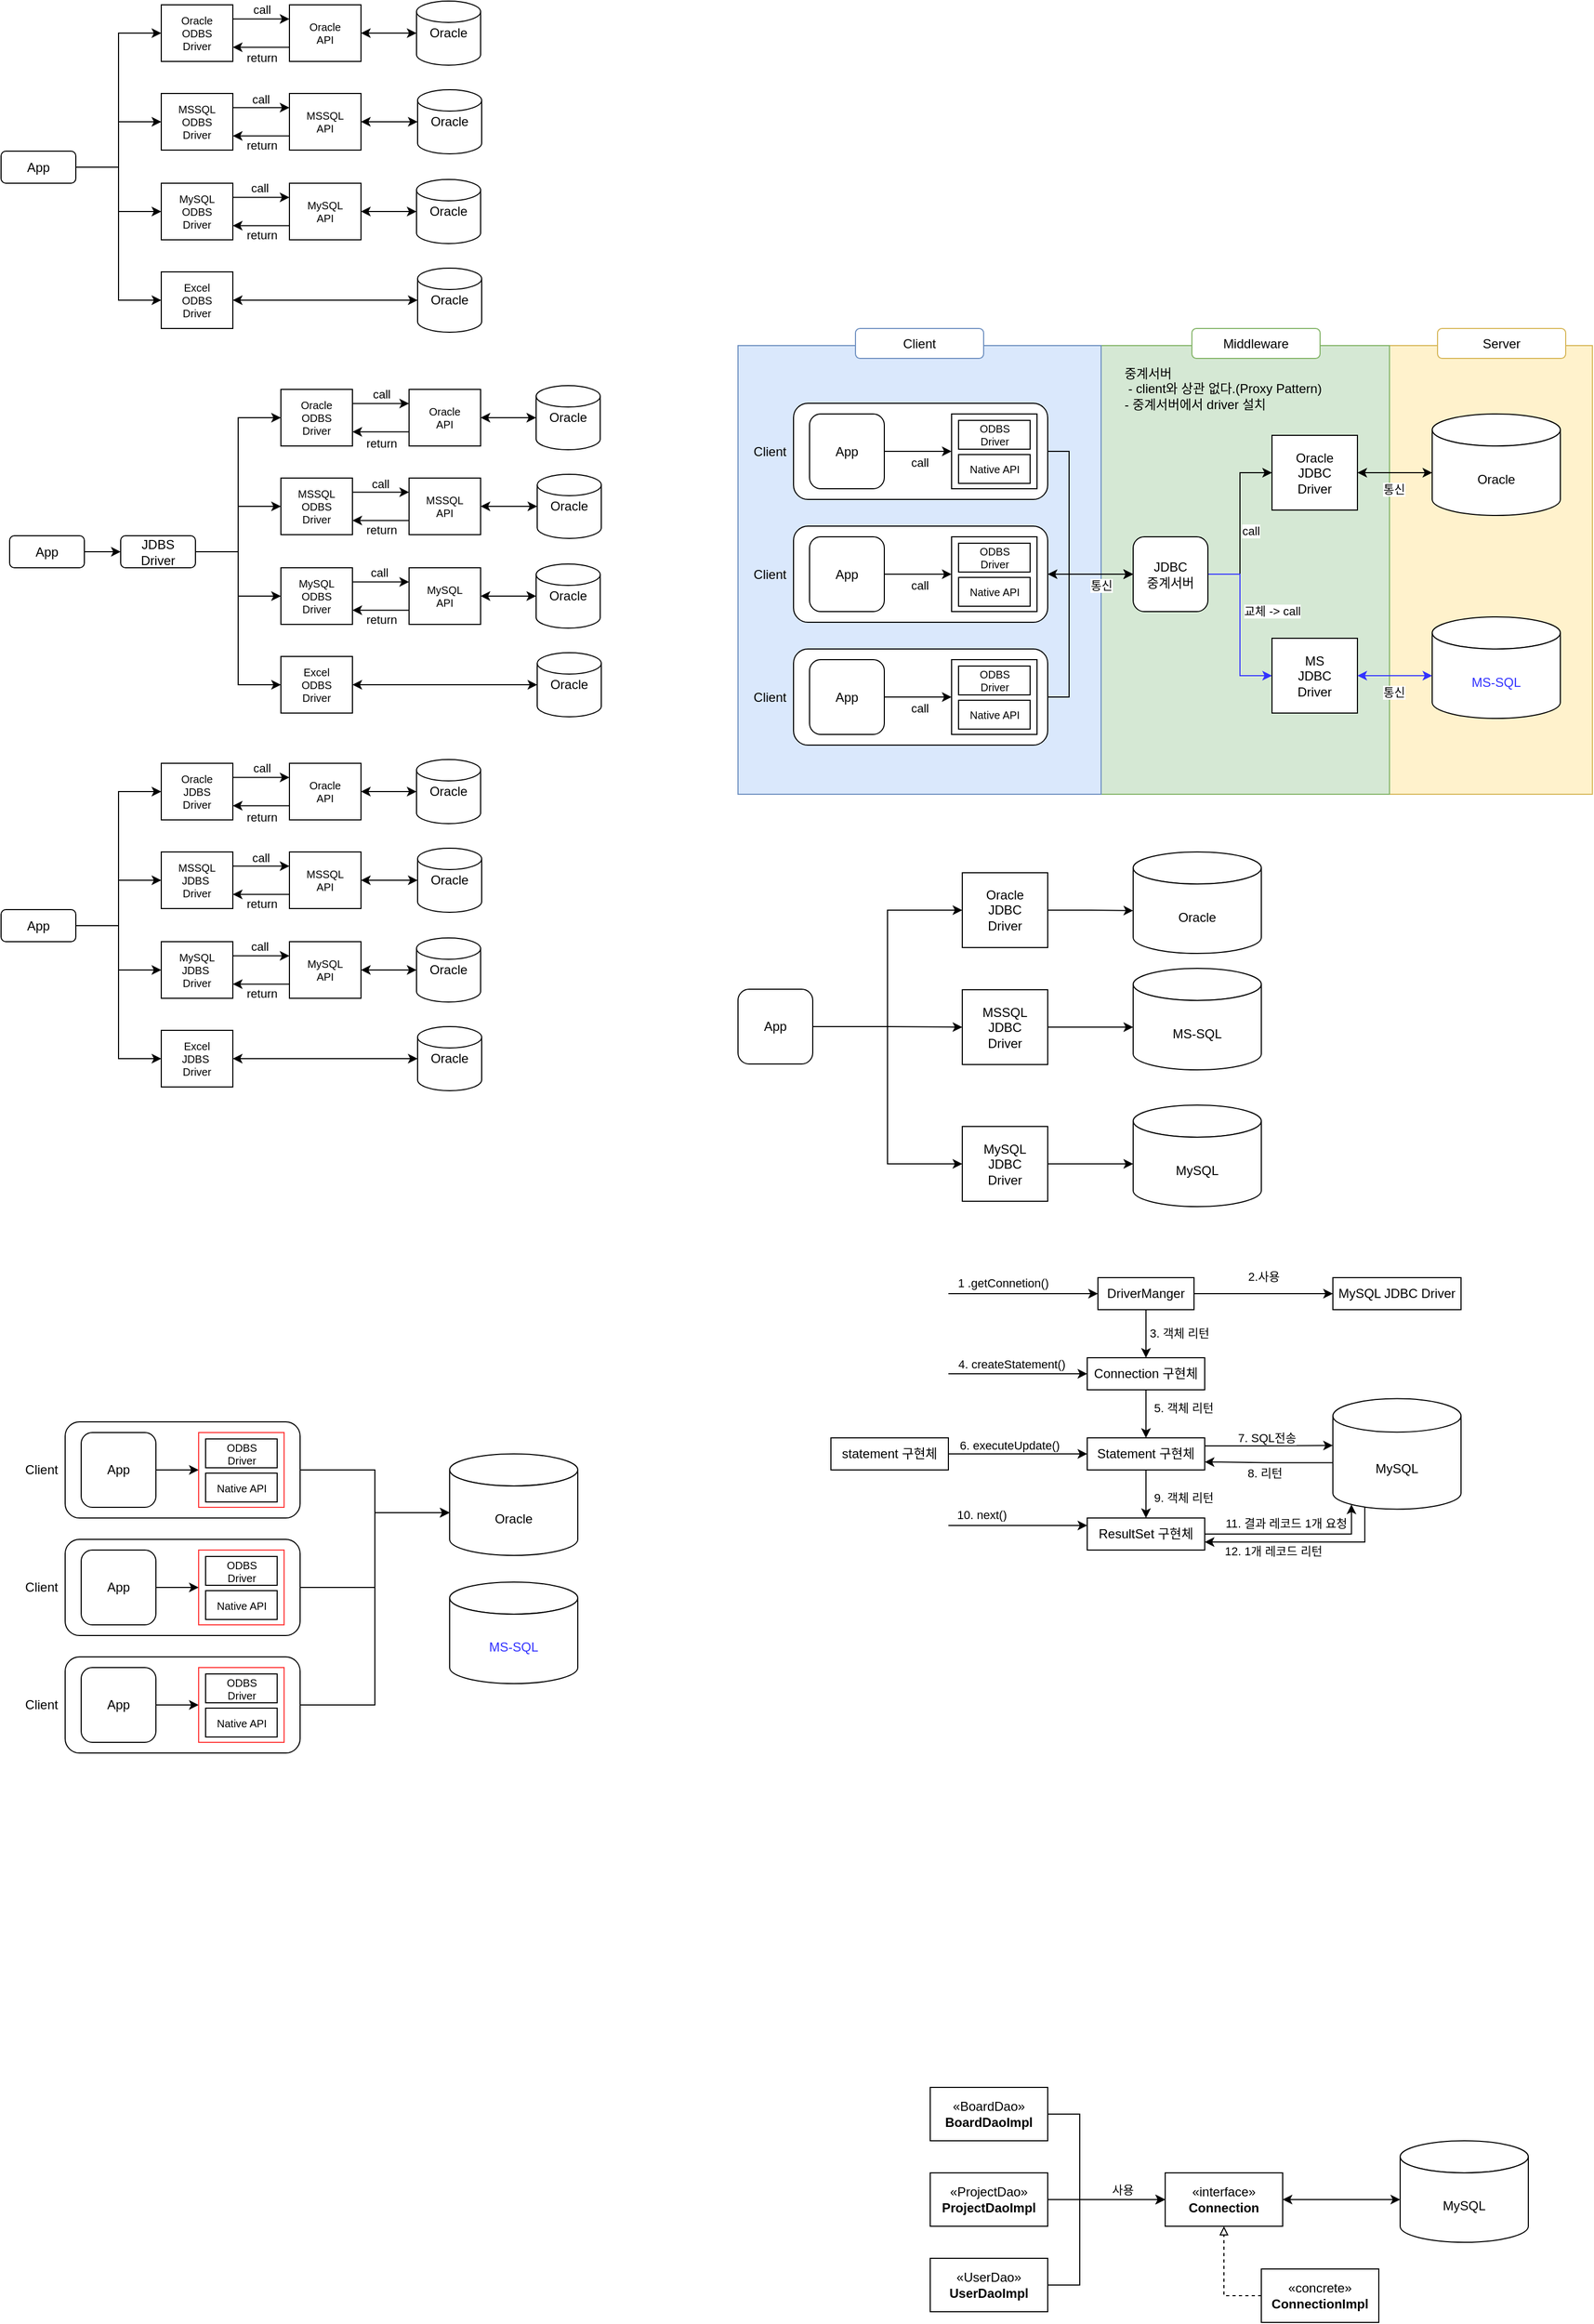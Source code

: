 <mxfile version="24.6.4" type="device">
  <diagram name="페이지-1" id="chzK51hiHP0V3GQaVxl0">
    <mxGraphModel dx="1147" dy="1922" grid="1" gridSize="10" guides="1" tooltips="1" connect="1" arrows="1" fold="1" page="1" pageScale="1" pageWidth="827" pageHeight="1169" math="0" shadow="0">
      <root>
        <mxCell id="0" />
        <mxCell id="1" parent="0" />
        <mxCell id="r7lMjbxDxQKQLFHYws3O-93" value="" style="rounded=0;whiteSpace=wrap;html=1;fillColor=#fff2cc;strokeColor=#d6b656;" parent="1" vertex="1">
          <mxGeometry x="1350" y="-807.5" width="190" height="420" as="geometry" />
        </mxCell>
        <mxCell id="r7lMjbxDxQKQLFHYws3O-92" value="" style="rounded=0;whiteSpace=wrap;html=1;fillColor=#d5e8d4;strokeColor=#82b366;" parent="1" vertex="1">
          <mxGeometry x="1080" y="-807.5" width="270" height="420" as="geometry" />
        </mxCell>
        <mxCell id="r7lMjbxDxQKQLFHYws3O-91" value="" style="rounded=0;whiteSpace=wrap;html=1;fillColor=#dae8fc;strokeColor=#6c8ebf;" parent="1" vertex="1">
          <mxGeometry x="740" y="-807.5" width="340" height="420" as="geometry" />
        </mxCell>
        <mxCell id="r7lMjbxDxQKQLFHYws3O-3" value="" style="rounded=1;whiteSpace=wrap;html=1;" parent="1" vertex="1">
          <mxGeometry x="110" y="200" width="220" height="90" as="geometry" />
        </mxCell>
        <mxCell id="r7lMjbxDxQKQLFHYws3O-9" value="" style="group" parent="1" vertex="1" connectable="0">
          <mxGeometry x="125" y="210" width="190" height="70" as="geometry" />
        </mxCell>
        <mxCell id="r7lMjbxDxQKQLFHYws3O-8" style="edgeStyle=orthogonalEdgeStyle;rounded=0;orthogonalLoop=1;jettySize=auto;html=1;entryX=0;entryY=0.5;entryDx=0;entryDy=0;" parent="r7lMjbxDxQKQLFHYws3O-9" source="r7lMjbxDxQKQLFHYws3O-4" target="r7lMjbxDxQKQLFHYws3O-5" edge="1">
          <mxGeometry relative="1" as="geometry" />
        </mxCell>
        <mxCell id="r7lMjbxDxQKQLFHYws3O-4" value="App" style="rounded=1;whiteSpace=wrap;html=1;" parent="r7lMjbxDxQKQLFHYws3O-9" vertex="1">
          <mxGeometry width="70" height="70" as="geometry" />
        </mxCell>
        <mxCell id="r7lMjbxDxQKQLFHYws3O-5" value="" style="rounded=0;whiteSpace=wrap;html=1;strokeColor=#FF3333;" parent="r7lMjbxDxQKQLFHYws3O-9" vertex="1">
          <mxGeometry x="110" width="80" height="70" as="geometry" />
        </mxCell>
        <mxCell id="r7lMjbxDxQKQLFHYws3O-6" value="ODBS&lt;div style=&quot;font-size: 10px;&quot;&gt;Driver&lt;/div&gt;" style="rounded=0;whiteSpace=wrap;html=1;fontSize=10;" parent="r7lMjbxDxQKQLFHYws3O-9" vertex="1">
          <mxGeometry x="116.5" y="6" width="67" height="27" as="geometry" />
        </mxCell>
        <mxCell id="r7lMjbxDxQKQLFHYws3O-7" value="Native API" style="rounded=0;whiteSpace=wrap;html=1;fontSize=10;" parent="r7lMjbxDxQKQLFHYws3O-9" vertex="1">
          <mxGeometry x="116.5" y="38" width="67" height="27" as="geometry" />
        </mxCell>
        <mxCell id="r7lMjbxDxQKQLFHYws3O-10" value="" style="group" parent="1" vertex="1" connectable="0">
          <mxGeometry x="470" y="230" width="120" height="95" as="geometry" />
        </mxCell>
        <mxCell id="r7lMjbxDxQKQLFHYws3O-1" value="" style="ellipse;whiteSpace=wrap;html=1;" parent="r7lMjbxDxQKQLFHYws3O-10" vertex="1">
          <mxGeometry width="120" height="30" as="geometry" />
        </mxCell>
        <mxCell id="r7lMjbxDxQKQLFHYws3O-2" value="Oracle" style="shape=cylinder3;whiteSpace=wrap;html=1;boundedLbl=1;backgroundOutline=1;size=15;lid=0;" parent="r7lMjbxDxQKQLFHYws3O-10" vertex="1">
          <mxGeometry y="15" width="120" height="80" as="geometry" />
        </mxCell>
        <mxCell id="r7lMjbxDxQKQLFHYws3O-11" value="" style="rounded=1;whiteSpace=wrap;html=1;" parent="1" vertex="1">
          <mxGeometry x="110" y="310" width="220" height="90" as="geometry" />
        </mxCell>
        <mxCell id="r7lMjbxDxQKQLFHYws3O-12" value="" style="group" parent="1" vertex="1" connectable="0">
          <mxGeometry x="125" y="320" width="190" height="70" as="geometry" />
        </mxCell>
        <mxCell id="r7lMjbxDxQKQLFHYws3O-13" style="edgeStyle=orthogonalEdgeStyle;rounded=0;orthogonalLoop=1;jettySize=auto;html=1;entryX=0;entryY=0.5;entryDx=0;entryDy=0;" parent="r7lMjbxDxQKQLFHYws3O-12" source="r7lMjbxDxQKQLFHYws3O-14" target="r7lMjbxDxQKQLFHYws3O-15" edge="1">
          <mxGeometry relative="1" as="geometry" />
        </mxCell>
        <mxCell id="r7lMjbxDxQKQLFHYws3O-14" value="App" style="rounded=1;whiteSpace=wrap;html=1;" parent="r7lMjbxDxQKQLFHYws3O-12" vertex="1">
          <mxGeometry width="70" height="70" as="geometry" />
        </mxCell>
        <mxCell id="r7lMjbxDxQKQLFHYws3O-15" value="" style="rounded=0;whiteSpace=wrap;html=1;strokeColor=#FF3333;" parent="r7lMjbxDxQKQLFHYws3O-12" vertex="1">
          <mxGeometry x="110" width="80" height="70" as="geometry" />
        </mxCell>
        <mxCell id="r7lMjbxDxQKQLFHYws3O-16" value="ODBS&lt;div style=&quot;font-size: 10px;&quot;&gt;Driver&lt;/div&gt;" style="rounded=0;whiteSpace=wrap;html=1;fontSize=10;" parent="r7lMjbxDxQKQLFHYws3O-12" vertex="1">
          <mxGeometry x="116.5" y="6" width="67" height="27" as="geometry" />
        </mxCell>
        <mxCell id="r7lMjbxDxQKQLFHYws3O-17" value="Native API" style="rounded=0;whiteSpace=wrap;html=1;fontSize=10;" parent="r7lMjbxDxQKQLFHYws3O-12" vertex="1">
          <mxGeometry x="116.5" y="38" width="67" height="27" as="geometry" />
        </mxCell>
        <mxCell id="r7lMjbxDxQKQLFHYws3O-30" style="edgeStyle=orthogonalEdgeStyle;rounded=0;orthogonalLoop=1;jettySize=auto;html=1;entryX=0;entryY=0.5;entryDx=0;entryDy=0;entryPerimeter=0;" parent="1" source="r7lMjbxDxQKQLFHYws3O-18" target="r7lMjbxDxQKQLFHYws3O-2" edge="1">
          <mxGeometry relative="1" as="geometry">
            <mxPoint x="470" y="280" as="targetPoint" />
            <Array as="points">
              <mxPoint x="400" y="465" />
              <mxPoint x="400" y="285" />
            </Array>
          </mxGeometry>
        </mxCell>
        <mxCell id="r7lMjbxDxQKQLFHYws3O-18" value="" style="rounded=1;whiteSpace=wrap;html=1;" parent="1" vertex="1">
          <mxGeometry x="110" y="420" width="220" height="90" as="geometry" />
        </mxCell>
        <mxCell id="r7lMjbxDxQKQLFHYws3O-19" value="" style="group" parent="1" vertex="1" connectable="0">
          <mxGeometry x="125" y="430" width="190" height="70" as="geometry" />
        </mxCell>
        <mxCell id="r7lMjbxDxQKQLFHYws3O-20" style="edgeStyle=orthogonalEdgeStyle;rounded=0;orthogonalLoop=1;jettySize=auto;html=1;entryX=0;entryY=0.5;entryDx=0;entryDy=0;" parent="r7lMjbxDxQKQLFHYws3O-19" source="r7lMjbxDxQKQLFHYws3O-21" target="r7lMjbxDxQKQLFHYws3O-22" edge="1">
          <mxGeometry relative="1" as="geometry" />
        </mxCell>
        <mxCell id="r7lMjbxDxQKQLFHYws3O-21" value="App" style="rounded=1;whiteSpace=wrap;html=1;" parent="r7lMjbxDxQKQLFHYws3O-19" vertex="1">
          <mxGeometry width="70" height="70" as="geometry" />
        </mxCell>
        <mxCell id="r7lMjbxDxQKQLFHYws3O-22" value="" style="rounded=0;whiteSpace=wrap;html=1;strokeColor=#FF3333;" parent="r7lMjbxDxQKQLFHYws3O-19" vertex="1">
          <mxGeometry x="110" width="80" height="70" as="geometry" />
        </mxCell>
        <mxCell id="r7lMjbxDxQKQLFHYws3O-23" value="ODBS&lt;div style=&quot;font-size: 10px;&quot;&gt;Driver&lt;/div&gt;" style="rounded=0;whiteSpace=wrap;html=1;fontSize=10;" parent="r7lMjbxDxQKQLFHYws3O-19" vertex="1">
          <mxGeometry x="116.5" y="6" width="67" height="27" as="geometry" />
        </mxCell>
        <mxCell id="r7lMjbxDxQKQLFHYws3O-24" value="Native API" style="rounded=0;whiteSpace=wrap;html=1;fontSize=10;" parent="r7lMjbxDxQKQLFHYws3O-19" vertex="1">
          <mxGeometry x="116.5" y="38" width="67" height="27" as="geometry" />
        </mxCell>
        <mxCell id="r7lMjbxDxQKQLFHYws3O-25" value="" style="group" parent="1" vertex="1" connectable="0">
          <mxGeometry x="470" y="350" width="120" height="95" as="geometry" />
        </mxCell>
        <mxCell id="r7lMjbxDxQKQLFHYws3O-26" value="" style="ellipse;whiteSpace=wrap;html=1;" parent="r7lMjbxDxQKQLFHYws3O-25" vertex="1">
          <mxGeometry width="120" height="30" as="geometry" />
        </mxCell>
        <mxCell id="r7lMjbxDxQKQLFHYws3O-27" value="&lt;font color=&quot;#3333ff&quot;&gt;MS-SQL&lt;/font&gt;" style="shape=cylinder3;whiteSpace=wrap;html=1;boundedLbl=1;backgroundOutline=1;size=15;lid=0;" parent="r7lMjbxDxQKQLFHYws3O-25" vertex="1">
          <mxGeometry y="15" width="120" height="80" as="geometry" />
        </mxCell>
        <mxCell id="r7lMjbxDxQKQLFHYws3O-28" style="edgeStyle=orthogonalEdgeStyle;rounded=0;orthogonalLoop=1;jettySize=auto;html=1;entryX=0;entryY=0.5;entryDx=0;entryDy=0;entryPerimeter=0;" parent="1" source="r7lMjbxDxQKQLFHYws3O-3" target="r7lMjbxDxQKQLFHYws3O-2" edge="1">
          <mxGeometry relative="1" as="geometry" />
        </mxCell>
        <mxCell id="r7lMjbxDxQKQLFHYws3O-29" style="edgeStyle=orthogonalEdgeStyle;rounded=0;orthogonalLoop=1;jettySize=auto;html=1;entryX=0;entryY=0.5;entryDx=0;entryDy=0;entryPerimeter=0;" parent="1" source="r7lMjbxDxQKQLFHYws3O-11" target="r7lMjbxDxQKQLFHYws3O-2" edge="1">
          <mxGeometry relative="1" as="geometry" />
        </mxCell>
        <mxCell id="r7lMjbxDxQKQLFHYws3O-31" value="Client" style="text;html=1;align=center;verticalAlign=middle;whiteSpace=wrap;rounded=0;" parent="1" vertex="1">
          <mxGeometry x="58" y="230" width="60" height="30" as="geometry" />
        </mxCell>
        <mxCell id="r7lMjbxDxQKQLFHYws3O-32" value="Client" style="text;html=1;align=center;verticalAlign=middle;whiteSpace=wrap;rounded=0;" parent="1" vertex="1">
          <mxGeometry x="58" y="340" width="60" height="30" as="geometry" />
        </mxCell>
        <mxCell id="r7lMjbxDxQKQLFHYws3O-33" value="Client" style="text;html=1;align=center;verticalAlign=middle;whiteSpace=wrap;rounded=0;" parent="1" vertex="1">
          <mxGeometry x="58" y="450" width="60" height="30" as="geometry" />
        </mxCell>
        <mxCell id="r7lMjbxDxQKQLFHYws3O-55" value="통신" style="edgeStyle=orthogonalEdgeStyle;rounded=0;orthogonalLoop=1;jettySize=auto;html=1;entryX=0;entryY=0.5;entryDx=0;entryDy=0;startArrow=classic;startFill=1;" parent="1" edge="1">
          <mxGeometry x="0.25" y="-10" relative="1" as="geometry">
            <mxPoint x="1030" y="-593.5" as="sourcePoint" />
            <mxPoint x="1110" y="-593.5" as="targetPoint" />
            <mxPoint as="offset" />
          </mxGeometry>
        </mxCell>
        <mxCell id="r7lMjbxDxQKQLFHYws3O-42" value="" style="rounded=1;whiteSpace=wrap;html=1;" parent="1" vertex="1">
          <mxGeometry x="792" y="-638.5" width="238" height="90" as="geometry" />
        </mxCell>
        <mxCell id="r7lMjbxDxQKQLFHYws3O-43" value="" style="group" parent="1" vertex="1" connectable="0">
          <mxGeometry x="807" y="-628.5" width="190" height="70" as="geometry" />
        </mxCell>
        <mxCell id="r7lMjbxDxQKQLFHYws3O-45" value="App" style="rounded=1;whiteSpace=wrap;html=1;" parent="r7lMjbxDxQKQLFHYws3O-43" vertex="1">
          <mxGeometry width="70" height="70" as="geometry" />
        </mxCell>
        <mxCell id="r7lMjbxDxQKQLFHYws3O-49" value="Client" style="text;html=1;align=center;verticalAlign=middle;whiteSpace=wrap;rounded=0;" parent="1" vertex="1">
          <mxGeometry x="740" y="-608.5" width="60" height="30" as="geometry" />
        </mxCell>
        <mxCell id="r7lMjbxDxQKQLFHYws3O-46" value="" style="rounded=0;whiteSpace=wrap;html=1;strokeColor=#000000;" parent="1" vertex="1">
          <mxGeometry x="940" y="-628.5" width="80" height="70" as="geometry" />
        </mxCell>
        <mxCell id="r7lMjbxDxQKQLFHYws3O-47" value="ODBS&lt;div style=&quot;font-size: 10px;&quot;&gt;Driver&lt;/div&gt;" style="rounded=0;whiteSpace=wrap;html=1;fontSize=10;" parent="1" vertex="1">
          <mxGeometry x="946.5" y="-622.5" width="67" height="27" as="geometry" />
        </mxCell>
        <mxCell id="r7lMjbxDxQKQLFHYws3O-48" value="Native API" style="rounded=0;whiteSpace=wrap;html=1;fontSize=10;" parent="1" vertex="1">
          <mxGeometry x="946.5" y="-590.5" width="67" height="27" as="geometry" />
        </mxCell>
        <mxCell id="r7lMjbxDxQKQLFHYws3O-44" value="call" style="edgeStyle=orthogonalEdgeStyle;rounded=0;orthogonalLoop=1;jettySize=auto;html=1;entryX=0;entryY=0.5;entryDx=0;entryDy=0;" parent="1" source="r7lMjbxDxQKQLFHYws3O-45" target="r7lMjbxDxQKQLFHYws3O-46" edge="1">
          <mxGeometry x="0.048" y="-10" relative="1" as="geometry">
            <mxPoint as="offset" />
          </mxGeometry>
        </mxCell>
        <mxCell id="r7lMjbxDxQKQLFHYws3O-53" style="edgeStyle=orthogonalEdgeStyle;rounded=0;orthogonalLoop=1;jettySize=auto;html=1;entryX=0;entryY=0.5;entryDx=0;entryDy=0;" parent="1" source="r7lMjbxDxQKQLFHYws3O-51" target="r7lMjbxDxQKQLFHYws3O-52" edge="1">
          <mxGeometry relative="1" as="geometry" />
        </mxCell>
        <mxCell id="r7lMjbxDxQKQLFHYws3O-54" value="call" style="edgeLabel;html=1;align=center;verticalAlign=middle;resizable=0;points=[];" parent="r7lMjbxDxQKQLFHYws3O-53" vertex="1" connectable="0">
          <mxGeometry x="0.042" y="-1" relative="1" as="geometry">
            <mxPoint x="9" y="10" as="offset" />
          </mxGeometry>
        </mxCell>
        <mxCell id="r7lMjbxDxQKQLFHYws3O-89" style="edgeStyle=orthogonalEdgeStyle;rounded=0;orthogonalLoop=1;jettySize=auto;html=1;entryX=0;entryY=0.5;entryDx=0;entryDy=0;strokeColor=#3333FF;" parent="1" source="r7lMjbxDxQKQLFHYws3O-51" target="r7lMjbxDxQKQLFHYws3O-86" edge="1">
          <mxGeometry relative="1" as="geometry" />
        </mxCell>
        <mxCell id="r7lMjbxDxQKQLFHYws3O-90" value="교체 -&amp;gt; call" style="edgeLabel;html=1;align=center;verticalAlign=middle;resizable=0;points=[];" parent="r7lMjbxDxQKQLFHYws3O-89" vertex="1" connectable="0">
          <mxGeometry x="-0.152" relative="1" as="geometry">
            <mxPoint x="30" y="-1" as="offset" />
          </mxGeometry>
        </mxCell>
        <mxCell id="r7lMjbxDxQKQLFHYws3O-51" value="JDBC&lt;div&gt;중계서버&lt;/div&gt;" style="rounded=1;whiteSpace=wrap;html=1;" parent="1" vertex="1">
          <mxGeometry x="1110" y="-628.5" width="70" height="70" as="geometry" />
        </mxCell>
        <mxCell id="r7lMjbxDxQKQLFHYws3O-52" value="&lt;div&gt;Oracle&lt;/div&gt;JDBC&lt;div&gt;&lt;div&gt;Driver&lt;/div&gt;&lt;/div&gt;" style="rounded=0;whiteSpace=wrap;html=1;strokeColor=#000000;" parent="1" vertex="1">
          <mxGeometry x="1240" y="-723.5" width="80" height="70" as="geometry" />
        </mxCell>
        <mxCell id="r7lMjbxDxQKQLFHYws3O-56" value="" style="group" parent="1" vertex="1" connectable="0">
          <mxGeometry x="1390" y="-553.5" width="120" height="95" as="geometry" />
        </mxCell>
        <mxCell id="r7lMjbxDxQKQLFHYws3O-57" value="" style="ellipse;whiteSpace=wrap;html=1;" parent="r7lMjbxDxQKQLFHYws3O-56" vertex="1">
          <mxGeometry width="120" height="30" as="geometry" />
        </mxCell>
        <mxCell id="r7lMjbxDxQKQLFHYws3O-58" value="&lt;font color=&quot;#3333ff&quot;&gt;MS-SQL&lt;/font&gt;" style="shape=cylinder3;whiteSpace=wrap;html=1;boundedLbl=1;backgroundOutline=1;size=15;lid=0;" parent="r7lMjbxDxQKQLFHYws3O-56" vertex="1">
          <mxGeometry y="15" width="120" height="80" as="geometry" />
        </mxCell>
        <mxCell id="r7lMjbxDxQKQLFHYws3O-62" value="" style="group" parent="1" vertex="1" connectable="0">
          <mxGeometry x="1390" y="-743.5" width="120" height="95" as="geometry" />
        </mxCell>
        <mxCell id="r7lMjbxDxQKQLFHYws3O-63" value="" style="ellipse;whiteSpace=wrap;html=1;" parent="r7lMjbxDxQKQLFHYws3O-62" vertex="1">
          <mxGeometry width="120" height="30" as="geometry" />
        </mxCell>
        <mxCell id="r7lMjbxDxQKQLFHYws3O-64" value="Oracle" style="shape=cylinder3;whiteSpace=wrap;html=1;boundedLbl=1;backgroundOutline=1;size=15;lid=0;" parent="r7lMjbxDxQKQLFHYws3O-62" vertex="1">
          <mxGeometry y="15" width="120" height="80" as="geometry" />
        </mxCell>
        <mxCell id="r7lMjbxDxQKQLFHYws3O-65" style="edgeStyle=orthogonalEdgeStyle;rounded=0;orthogonalLoop=1;jettySize=auto;html=1;entryX=0;entryY=0.5;entryDx=0;entryDy=0;entryPerimeter=0;startArrow=classic;startFill=1;" parent="1" source="r7lMjbxDxQKQLFHYws3O-52" target="r7lMjbxDxQKQLFHYws3O-64" edge="1">
          <mxGeometry relative="1" as="geometry" />
        </mxCell>
        <mxCell id="r7lMjbxDxQKQLFHYws3O-66" value="통신" style="edgeLabel;html=1;align=center;verticalAlign=middle;resizable=0;points=[];" parent="r7lMjbxDxQKQLFHYws3O-65" vertex="1" connectable="0">
          <mxGeometry x="0.056" y="-1" relative="1" as="geometry">
            <mxPoint x="-3" y="14" as="offset" />
          </mxGeometry>
        </mxCell>
        <mxCell id="r7lMjbxDxQKQLFHYws3O-83" style="edgeStyle=orthogonalEdgeStyle;rounded=0;orthogonalLoop=1;jettySize=auto;html=1;entryX=0;entryY=0.5;entryDx=0;entryDy=0;" parent="1" source="r7lMjbxDxQKQLFHYws3O-67" target="r7lMjbxDxQKQLFHYws3O-51" edge="1">
          <mxGeometry relative="1" as="geometry">
            <Array as="points">
              <mxPoint x="1050" y="-478.5" />
              <mxPoint x="1050" y="-593.5" />
            </Array>
          </mxGeometry>
        </mxCell>
        <mxCell id="r7lMjbxDxQKQLFHYws3O-67" value="" style="rounded=1;whiteSpace=wrap;html=1;" parent="1" vertex="1">
          <mxGeometry x="792" y="-523.5" width="238" height="90" as="geometry" />
        </mxCell>
        <mxCell id="r7lMjbxDxQKQLFHYws3O-68" value="" style="group" parent="1" vertex="1" connectable="0">
          <mxGeometry x="807" y="-513.5" width="190" height="70" as="geometry" />
        </mxCell>
        <mxCell id="r7lMjbxDxQKQLFHYws3O-69" value="App" style="rounded=1;whiteSpace=wrap;html=1;" parent="r7lMjbxDxQKQLFHYws3O-68" vertex="1">
          <mxGeometry width="70" height="70" as="geometry" />
        </mxCell>
        <mxCell id="r7lMjbxDxQKQLFHYws3O-70" value="Client" style="text;html=1;align=center;verticalAlign=middle;whiteSpace=wrap;rounded=0;" parent="1" vertex="1">
          <mxGeometry x="740" y="-493.5" width="60" height="30" as="geometry" />
        </mxCell>
        <mxCell id="r7lMjbxDxQKQLFHYws3O-71" value="" style="rounded=0;whiteSpace=wrap;html=1;strokeColor=#000000;" parent="1" vertex="1">
          <mxGeometry x="940" y="-513.5" width="80" height="70" as="geometry" />
        </mxCell>
        <mxCell id="r7lMjbxDxQKQLFHYws3O-72" value="ODBS&lt;div style=&quot;font-size: 10px;&quot;&gt;Driver&lt;/div&gt;" style="rounded=0;whiteSpace=wrap;html=1;fontSize=10;" parent="1" vertex="1">
          <mxGeometry x="946.5" y="-507.5" width="67" height="27" as="geometry" />
        </mxCell>
        <mxCell id="r7lMjbxDxQKQLFHYws3O-73" value="Native API" style="rounded=0;whiteSpace=wrap;html=1;fontSize=10;" parent="1" vertex="1">
          <mxGeometry x="946.5" y="-475.5" width="67" height="27" as="geometry" />
        </mxCell>
        <mxCell id="r7lMjbxDxQKQLFHYws3O-74" value="call" style="edgeStyle=orthogonalEdgeStyle;rounded=0;orthogonalLoop=1;jettySize=auto;html=1;entryX=0;entryY=0.5;entryDx=0;entryDy=0;" parent="1" source="r7lMjbxDxQKQLFHYws3O-69" target="r7lMjbxDxQKQLFHYws3O-71" edge="1">
          <mxGeometry x="0.048" y="-10" relative="1" as="geometry">
            <mxPoint as="offset" />
          </mxGeometry>
        </mxCell>
        <mxCell id="r7lMjbxDxQKQLFHYws3O-84" style="edgeStyle=orthogonalEdgeStyle;rounded=0;orthogonalLoop=1;jettySize=auto;html=1;entryX=0;entryY=0.5;entryDx=0;entryDy=0;" parent="1" source="r7lMjbxDxQKQLFHYws3O-75" target="r7lMjbxDxQKQLFHYws3O-51" edge="1">
          <mxGeometry relative="1" as="geometry">
            <Array as="points">
              <mxPoint x="1050" y="-708.5" />
              <mxPoint x="1050" y="-593.5" />
            </Array>
          </mxGeometry>
        </mxCell>
        <mxCell id="r7lMjbxDxQKQLFHYws3O-75" value="" style="rounded=1;whiteSpace=wrap;html=1;" parent="1" vertex="1">
          <mxGeometry x="792" y="-753.5" width="238" height="90" as="geometry" />
        </mxCell>
        <mxCell id="r7lMjbxDxQKQLFHYws3O-76" value="" style="group" parent="1" vertex="1" connectable="0">
          <mxGeometry x="807" y="-743.5" width="190" height="70" as="geometry" />
        </mxCell>
        <mxCell id="r7lMjbxDxQKQLFHYws3O-77" value="App" style="rounded=1;whiteSpace=wrap;html=1;" parent="r7lMjbxDxQKQLFHYws3O-76" vertex="1">
          <mxGeometry width="70" height="70" as="geometry" />
        </mxCell>
        <mxCell id="r7lMjbxDxQKQLFHYws3O-78" value="Client" style="text;html=1;align=center;verticalAlign=middle;whiteSpace=wrap;rounded=0;" parent="1" vertex="1">
          <mxGeometry x="740" y="-723.5" width="60" height="30" as="geometry" />
        </mxCell>
        <mxCell id="r7lMjbxDxQKQLFHYws3O-79" value="" style="rounded=0;whiteSpace=wrap;html=1;strokeColor=#000000;" parent="1" vertex="1">
          <mxGeometry x="940" y="-743.5" width="80" height="70" as="geometry" />
        </mxCell>
        <mxCell id="r7lMjbxDxQKQLFHYws3O-80" value="ODBS&lt;div style=&quot;font-size: 10px;&quot;&gt;Driver&lt;/div&gt;" style="rounded=0;whiteSpace=wrap;html=1;fontSize=10;" parent="1" vertex="1">
          <mxGeometry x="946.5" y="-737.5" width="67" height="27" as="geometry" />
        </mxCell>
        <mxCell id="r7lMjbxDxQKQLFHYws3O-81" value="Native API" style="rounded=0;whiteSpace=wrap;html=1;fontSize=10;" parent="1" vertex="1">
          <mxGeometry x="946.5" y="-705.5" width="67" height="27" as="geometry" />
        </mxCell>
        <mxCell id="r7lMjbxDxQKQLFHYws3O-82" value="call" style="edgeStyle=orthogonalEdgeStyle;rounded=0;orthogonalLoop=1;jettySize=auto;html=1;entryX=0;entryY=0.5;entryDx=0;entryDy=0;" parent="1" source="r7lMjbxDxQKQLFHYws3O-77" target="r7lMjbxDxQKQLFHYws3O-79" edge="1">
          <mxGeometry x="0.048" y="-10" relative="1" as="geometry">
            <mxPoint as="offset" />
          </mxGeometry>
        </mxCell>
        <mxCell id="r7lMjbxDxQKQLFHYws3O-86" value="&lt;div&gt;MS&lt;/div&gt;JDBC&lt;div&gt;&lt;div&gt;Driver&lt;/div&gt;&lt;/div&gt;" style="rounded=0;whiteSpace=wrap;html=1;strokeColor=#000000;" parent="1" vertex="1">
          <mxGeometry x="1240" y="-533.5" width="80" height="70" as="geometry" />
        </mxCell>
        <mxCell id="r7lMjbxDxQKQLFHYws3O-87" style="edgeStyle=orthogonalEdgeStyle;rounded=0;orthogonalLoop=1;jettySize=auto;html=1;entryX=0;entryY=0.5;entryDx=0;entryDy=0;entryPerimeter=0;strokeColor=#3333FF;align=center;verticalAlign=middle;fontFamily=Helvetica;fontSize=11;fontColor=default;labelBackgroundColor=default;startArrow=classic;startFill=1;endArrow=classic;" parent="1" source="r7lMjbxDxQKQLFHYws3O-86" target="r7lMjbxDxQKQLFHYws3O-58" edge="1">
          <mxGeometry relative="1" as="geometry" />
        </mxCell>
        <mxCell id="r7lMjbxDxQKQLFHYws3O-88" value="통신" style="edgeLabel;html=1;align=center;verticalAlign=middle;resizable=0;points=[];" parent="r7lMjbxDxQKQLFHYws3O-87" vertex="1" connectable="0">
          <mxGeometry x="0.085" y="-2" relative="1" as="geometry">
            <mxPoint x="-4" y="13" as="offset" />
          </mxGeometry>
        </mxCell>
        <mxCell id="r7lMjbxDxQKQLFHYws3O-95" value="Client" style="rounded=1;whiteSpace=wrap;html=1;strokeColor=#6c8ebf;" parent="1" vertex="1">
          <mxGeometry x="850" y="-823.5" width="120" height="28" as="geometry" />
        </mxCell>
        <mxCell id="r7lMjbxDxQKQLFHYws3O-96" value="Middleware" style="rounded=1;whiteSpace=wrap;html=1;strokeColor=#82b366;" parent="1" vertex="1">
          <mxGeometry x="1165" y="-823.5" width="120" height="28" as="geometry" />
        </mxCell>
        <mxCell id="r7lMjbxDxQKQLFHYws3O-97" value="Server" style="rounded=1;whiteSpace=wrap;html=1;strokeColor=#d6b656;" parent="1" vertex="1">
          <mxGeometry x="1395" y="-823.5" width="120" height="28" as="geometry" />
        </mxCell>
        <mxCell id="r7lMjbxDxQKQLFHYws3O-98" value="중계서버&lt;div&gt;&amp;nbsp;- client와 상관 없다.(Proxy Pattern)&lt;/div&gt;&lt;div&gt;- 중계서버에서 driver 설치&amp;nbsp;&lt;/div&gt;" style="text;html=1;align=left;verticalAlign=middle;whiteSpace=wrap;rounded=0;" parent="1" vertex="1">
          <mxGeometry x="1100" y="-782.5" width="190" height="30" as="geometry" />
        </mxCell>
        <mxCell id="r7lMjbxDxQKQLFHYws3O-100" value="" style="group" parent="1" vertex="1" connectable="0">
          <mxGeometry x="1110" y="-224.5" width="120" height="95" as="geometry" />
        </mxCell>
        <mxCell id="r7lMjbxDxQKQLFHYws3O-101" value="" style="ellipse;whiteSpace=wrap;html=1;" parent="r7lMjbxDxQKQLFHYws3O-100" vertex="1">
          <mxGeometry width="120" height="30" as="geometry" />
        </mxCell>
        <mxCell id="r7lMjbxDxQKQLFHYws3O-102" value="MS-SQL" style="shape=cylinder3;whiteSpace=wrap;html=1;boundedLbl=1;backgroundOutline=1;size=15;lid=0;" parent="r7lMjbxDxQKQLFHYws3O-100" vertex="1">
          <mxGeometry y="15" width="120" height="80" as="geometry" />
        </mxCell>
        <mxCell id="r7lMjbxDxQKQLFHYws3O-103" value="" style="group" parent="1" vertex="1" connectable="0">
          <mxGeometry x="1110" y="-333.5" width="120" height="95" as="geometry" />
        </mxCell>
        <mxCell id="r7lMjbxDxQKQLFHYws3O-104" value="" style="ellipse;whiteSpace=wrap;html=1;" parent="r7lMjbxDxQKQLFHYws3O-103" vertex="1">
          <mxGeometry width="120" height="30" as="geometry" />
        </mxCell>
        <mxCell id="r7lMjbxDxQKQLFHYws3O-105" value="Oracle" style="shape=cylinder3;whiteSpace=wrap;html=1;boundedLbl=1;backgroundOutline=1;size=15;lid=0;" parent="r7lMjbxDxQKQLFHYws3O-103" vertex="1">
          <mxGeometry y="15" width="120" height="80" as="geometry" />
        </mxCell>
        <mxCell id="r7lMjbxDxQKQLFHYws3O-106" value="" style="group" parent="1" vertex="1" connectable="0">
          <mxGeometry x="1110" y="-96.5" width="120" height="95" as="geometry" />
        </mxCell>
        <mxCell id="r7lMjbxDxQKQLFHYws3O-107" value="" style="ellipse;whiteSpace=wrap;html=1;" parent="r7lMjbxDxQKQLFHYws3O-106" vertex="1">
          <mxGeometry width="120" height="30" as="geometry" />
        </mxCell>
        <mxCell id="r7lMjbxDxQKQLFHYws3O-108" value="MySQL" style="shape=cylinder3;whiteSpace=wrap;html=1;boundedLbl=1;backgroundOutline=1;size=15;lid=0;" parent="r7lMjbxDxQKQLFHYws3O-106" vertex="1">
          <mxGeometry y="15" width="120" height="80" as="geometry" />
        </mxCell>
        <mxCell id="r7lMjbxDxQKQLFHYws3O-121" style="edgeStyle=orthogonalEdgeStyle;rounded=0;orthogonalLoop=1;jettySize=auto;html=1;entryX=0;entryY=0.5;entryDx=0;entryDy=0;entryPerimeter=0;" parent="1" source="r7lMjbxDxQKQLFHYws3O-109" target="r7lMjbxDxQKQLFHYws3O-105" edge="1">
          <mxGeometry relative="1" as="geometry">
            <mxPoint x="1410" y="-279" as="targetPoint" />
          </mxGeometry>
        </mxCell>
        <mxCell id="r7lMjbxDxQKQLFHYws3O-109" value="&lt;div&gt;Oracle&lt;/div&gt;JDBC&lt;div&gt;&lt;div&gt;Driver&lt;/div&gt;&lt;/div&gt;" style="rounded=0;whiteSpace=wrap;html=1;strokeColor=#000000;" parent="1" vertex="1">
          <mxGeometry x="950" y="-314" width="80" height="70" as="geometry" />
        </mxCell>
        <mxCell id="r7lMjbxDxQKQLFHYws3O-122" style="edgeStyle=orthogonalEdgeStyle;rounded=0;orthogonalLoop=1;jettySize=auto;html=1;entryX=0;entryY=0.5;entryDx=0;entryDy=0;entryPerimeter=0;" parent="1" source="r7lMjbxDxQKQLFHYws3O-110" target="r7lMjbxDxQKQLFHYws3O-102" edge="1">
          <mxGeometry relative="1" as="geometry">
            <mxPoint x="1230" y="-169.5" as="targetPoint" />
          </mxGeometry>
        </mxCell>
        <mxCell id="r7lMjbxDxQKQLFHYws3O-110" value="&lt;div&gt;MSSQL&lt;/div&gt;JDBC&lt;div&gt;&lt;div&gt;Driver&lt;/div&gt;&lt;/div&gt;" style="rounded=0;whiteSpace=wrap;html=1;strokeColor=#000000;" parent="1" vertex="1">
          <mxGeometry x="950" y="-204.5" width="80" height="70" as="geometry" />
        </mxCell>
        <mxCell id="r7lMjbxDxQKQLFHYws3O-123" style="edgeStyle=orthogonalEdgeStyle;rounded=0;orthogonalLoop=1;jettySize=auto;html=1;entryX=0;entryY=0.5;entryDx=0;entryDy=0;entryPerimeter=0;" parent="1" source="r7lMjbxDxQKQLFHYws3O-111" target="r7lMjbxDxQKQLFHYws3O-108" edge="1">
          <mxGeometry relative="1" as="geometry">
            <mxPoint x="1450" y="-41.5" as="targetPoint" />
          </mxGeometry>
        </mxCell>
        <mxCell id="r7lMjbxDxQKQLFHYws3O-111" value="&lt;div&gt;MySQL&lt;/div&gt;JDBC&lt;div&gt;&lt;div&gt;Driver&lt;/div&gt;&lt;/div&gt;" style="rounded=0;whiteSpace=wrap;html=1;strokeColor=#000000;" parent="1" vertex="1">
          <mxGeometry x="950" y="-76.5" width="80" height="70" as="geometry" />
        </mxCell>
        <mxCell id="r7lMjbxDxQKQLFHYws3O-120" style="edgeStyle=orthogonalEdgeStyle;rounded=0;orthogonalLoop=1;jettySize=auto;html=1;entryX=0;entryY=0.5;entryDx=0;entryDy=0;" parent="1" source="r7lMjbxDxQKQLFHYws3O-119" target="r7lMjbxDxQKQLFHYws3O-110" edge="1">
          <mxGeometry relative="1" as="geometry" />
        </mxCell>
        <mxCell id="RHgS4kz3HqjPLaLSoei--118" style="edgeStyle=orthogonalEdgeStyle;rounded=0;orthogonalLoop=1;jettySize=auto;html=1;entryX=0;entryY=0.5;entryDx=0;entryDy=0;" edge="1" parent="1" source="r7lMjbxDxQKQLFHYws3O-119" target="r7lMjbxDxQKQLFHYws3O-109">
          <mxGeometry relative="1" as="geometry" />
        </mxCell>
        <mxCell id="RHgS4kz3HqjPLaLSoei--119" style="edgeStyle=orthogonalEdgeStyle;rounded=0;orthogonalLoop=1;jettySize=auto;html=1;entryX=0;entryY=0.5;entryDx=0;entryDy=0;" edge="1" parent="1" source="r7lMjbxDxQKQLFHYws3O-119" target="r7lMjbxDxQKQLFHYws3O-111">
          <mxGeometry relative="1" as="geometry" />
        </mxCell>
        <mxCell id="r7lMjbxDxQKQLFHYws3O-119" value="App" style="rounded=1;whiteSpace=wrap;html=1;" parent="1" vertex="1">
          <mxGeometry x="740" y="-205" width="70" height="70" as="geometry" />
        </mxCell>
        <mxCell id="r7lMjbxDxQKQLFHYws3O-127" style="edgeStyle=orthogonalEdgeStyle;rounded=0;orthogonalLoop=1;jettySize=auto;html=1;entryX=0;entryY=0.5;entryDx=0;entryDy=0;" parent="1" source="r7lMjbxDxQKQLFHYws3O-125" target="r7lMjbxDxQKQLFHYws3O-126" edge="1">
          <mxGeometry relative="1" as="geometry" />
        </mxCell>
        <mxCell id="r7lMjbxDxQKQLFHYws3O-145" value="2.사용" style="edgeLabel;html=1;align=center;verticalAlign=middle;resizable=0;points=[];" parent="r7lMjbxDxQKQLFHYws3O-127" vertex="1" connectable="0">
          <mxGeometry x="0.117" y="-1" relative="1" as="geometry">
            <mxPoint x="-8" y="-17" as="offset" />
          </mxGeometry>
        </mxCell>
        <mxCell id="r7lMjbxDxQKQLFHYws3O-128" style="edgeStyle=orthogonalEdgeStyle;rounded=0;orthogonalLoop=1;jettySize=auto;html=1;exitX=0;exitY=0.5;exitDx=0;exitDy=0;endArrow=none;endFill=0;startArrow=classic;startFill=1;entryX=1;entryY=0.5;entryDx=0;entryDy=0;" parent="1" source="r7lMjbxDxQKQLFHYws3O-125" edge="1">
          <mxGeometry relative="1" as="geometry">
            <mxPoint x="937" y="80" as="targetPoint" />
          </mxGeometry>
        </mxCell>
        <mxCell id="r7lMjbxDxQKQLFHYws3O-147" value="&lt;div style=&quot;text-align: left;&quot;&gt;&lt;span style=&quot;text-align: center;&quot;&gt;1 .getConnetion()&lt;/span&gt;&lt;br&gt;&lt;/div&gt;" style="edgeLabel;html=1;align=center;verticalAlign=middle;resizable=0;points=[];" parent="r7lMjbxDxQKQLFHYws3O-128" vertex="1" connectable="0">
          <mxGeometry x="-0.051" y="1" relative="1" as="geometry">
            <mxPoint x="-23" y="-11" as="offset" />
          </mxGeometry>
        </mxCell>
        <mxCell id="r7lMjbxDxQKQLFHYws3O-130" style="edgeStyle=orthogonalEdgeStyle;rounded=0;orthogonalLoop=1;jettySize=auto;html=1;entryX=0.5;entryY=0;entryDx=0;entryDy=0;" parent="1" source="r7lMjbxDxQKQLFHYws3O-125" target="r7lMjbxDxQKQLFHYws3O-129" edge="1">
          <mxGeometry relative="1" as="geometry" />
        </mxCell>
        <mxCell id="r7lMjbxDxQKQLFHYws3O-146" value="3. 객체 리턴" style="edgeLabel;html=1;align=center;verticalAlign=middle;resizable=0;points=[];" parent="r7lMjbxDxQKQLFHYws3O-130" vertex="1" connectable="0">
          <mxGeometry x="-0.029" y="1" relative="1" as="geometry">
            <mxPoint x="30" as="offset" />
          </mxGeometry>
        </mxCell>
        <mxCell id="r7lMjbxDxQKQLFHYws3O-125" value="DriverManger" style="rounded=0;whiteSpace=wrap;html=1;strokeColor=#000000;" parent="1" vertex="1">
          <mxGeometry x="1077" y="65" width="90" height="30" as="geometry" />
        </mxCell>
        <mxCell id="r7lMjbxDxQKQLFHYws3O-126" value="MySQL JDBC Driver" style="rounded=0;whiteSpace=wrap;html=1;strokeColor=#000000;" parent="1" vertex="1">
          <mxGeometry x="1297" y="65" width="120" height="30" as="geometry" />
        </mxCell>
        <mxCell id="r7lMjbxDxQKQLFHYws3O-152" style="edgeStyle=orthogonalEdgeStyle;rounded=0;orthogonalLoop=1;jettySize=auto;html=1;entryX=0.5;entryY=0;entryDx=0;entryDy=0;" parent="1" source="r7lMjbxDxQKQLFHYws3O-129" target="r7lMjbxDxQKQLFHYws3O-151" edge="1">
          <mxGeometry relative="1" as="geometry" />
        </mxCell>
        <mxCell id="r7lMjbxDxQKQLFHYws3O-153" value="5. 객체 리턴" style="edgeLabel;html=1;align=center;verticalAlign=middle;resizable=0;points=[];" parent="r7lMjbxDxQKQLFHYws3O-152" vertex="1" connectable="0">
          <mxGeometry x="-0.23" relative="1" as="geometry">
            <mxPoint x="35" y="-1" as="offset" />
          </mxGeometry>
        </mxCell>
        <mxCell id="r7lMjbxDxQKQLFHYws3O-129" value="Connection 구현체" style="rounded=0;whiteSpace=wrap;html=1;strokeColor=#000000;" parent="1" vertex="1">
          <mxGeometry x="1067" y="140" width="110" height="30" as="geometry" />
        </mxCell>
        <mxCell id="r7lMjbxDxQKQLFHYws3O-137" style="edgeStyle=orthogonalEdgeStyle;rounded=0;orthogonalLoop=1;jettySize=auto;html=1;entryX=0;entryY=0.5;entryDx=0;entryDy=0;" parent="1" source="r7lMjbxDxQKQLFHYws3O-131" target="r7lMjbxDxQKQLFHYws3O-132" edge="1">
          <mxGeometry relative="1" as="geometry">
            <Array as="points">
              <mxPoint x="1060" y="848" />
              <mxPoint x="1060" y="928" />
            </Array>
          </mxGeometry>
        </mxCell>
        <mxCell id="r7lMjbxDxQKQLFHYws3O-131" value="«BoardDao»&lt;br&gt;&lt;b&gt;BoardDaoImpl&lt;/b&gt;" style="html=1;whiteSpace=wrap;" parent="1" vertex="1">
          <mxGeometry x="920" y="823" width="110" height="50" as="geometry" />
        </mxCell>
        <mxCell id="r7lMjbxDxQKQLFHYws3O-136" style="edgeStyle=orthogonalEdgeStyle;rounded=0;orthogonalLoop=1;jettySize=auto;html=1;startArrow=classic;startFill=1;" parent="1" source="r7lMjbxDxQKQLFHYws3O-132" target="r7lMjbxDxQKQLFHYws3O-135" edge="1">
          <mxGeometry relative="1" as="geometry" />
        </mxCell>
        <mxCell id="r7lMjbxDxQKQLFHYws3O-132" value="«interface»&lt;br&gt;&lt;b&gt;Connection&lt;/b&gt;" style="html=1;whiteSpace=wrap;" parent="1" vertex="1">
          <mxGeometry x="1140" y="903" width="110" height="50" as="geometry" />
        </mxCell>
        <mxCell id="r7lMjbxDxQKQLFHYws3O-133" value="" style="group" parent="1" vertex="1" connectable="0">
          <mxGeometry x="1360" y="873" width="120" height="95" as="geometry" />
        </mxCell>
        <mxCell id="r7lMjbxDxQKQLFHYws3O-134" value="" style="ellipse;whiteSpace=wrap;html=1;" parent="r7lMjbxDxQKQLFHYws3O-133" vertex="1">
          <mxGeometry width="120" height="30" as="geometry" />
        </mxCell>
        <mxCell id="r7lMjbxDxQKQLFHYws3O-135" value="MySQL" style="shape=cylinder3;whiteSpace=wrap;html=1;boundedLbl=1;backgroundOutline=1;size=15;lid=0;" parent="r7lMjbxDxQKQLFHYws3O-133" vertex="1">
          <mxGeometry y="15" width="120" height="80" as="geometry" />
        </mxCell>
        <mxCell id="r7lMjbxDxQKQLFHYws3O-140" style="edgeStyle=orthogonalEdgeStyle;rounded=0;orthogonalLoop=1;jettySize=auto;html=1;entryX=0;entryY=0.5;entryDx=0;entryDy=0;" parent="1" source="r7lMjbxDxQKQLFHYws3O-138" target="r7lMjbxDxQKQLFHYws3O-132" edge="1">
          <mxGeometry relative="1" as="geometry" />
        </mxCell>
        <mxCell id="r7lMjbxDxQKQLFHYws3O-138" value="«ProjectDao»&lt;br&gt;&lt;b&gt;ProjectDaoImpl&lt;/b&gt;" style="html=1;whiteSpace=wrap;" parent="1" vertex="1">
          <mxGeometry x="920" y="903" width="110" height="50" as="geometry" />
        </mxCell>
        <mxCell id="r7lMjbxDxQKQLFHYws3O-141" style="edgeStyle=orthogonalEdgeStyle;rounded=0;orthogonalLoop=1;jettySize=auto;html=1;entryX=0;entryY=0.5;entryDx=0;entryDy=0;" parent="1" source="r7lMjbxDxQKQLFHYws3O-139" target="r7lMjbxDxQKQLFHYws3O-132" edge="1">
          <mxGeometry relative="1" as="geometry">
            <Array as="points">
              <mxPoint x="1060" y="1008" />
              <mxPoint x="1060" y="928" />
            </Array>
          </mxGeometry>
        </mxCell>
        <mxCell id="r7lMjbxDxQKQLFHYws3O-142" value="사용" style="edgeLabel;html=1;align=center;verticalAlign=middle;resizable=0;points=[];" parent="r7lMjbxDxQKQLFHYws3O-141" vertex="1" connectable="0">
          <mxGeometry x="0.48" y="3" relative="1" as="geometry">
            <mxPoint x="9" y="-6" as="offset" />
          </mxGeometry>
        </mxCell>
        <mxCell id="r7lMjbxDxQKQLFHYws3O-139" value="«UserDao»&lt;br&gt;&lt;b&gt;UserDaoImpl&lt;/b&gt;" style="html=1;whiteSpace=wrap;" parent="1" vertex="1">
          <mxGeometry x="920" y="983" width="110" height="50" as="geometry" />
        </mxCell>
        <mxCell id="r7lMjbxDxQKQLFHYws3O-144" style="edgeStyle=orthogonalEdgeStyle;rounded=0;orthogonalLoop=1;jettySize=auto;html=1;entryX=0.5;entryY=1;entryDx=0;entryDy=0;endArrow=block;endFill=0;dashed=1;" parent="1" source="r7lMjbxDxQKQLFHYws3O-143" target="r7lMjbxDxQKQLFHYws3O-132" edge="1">
          <mxGeometry relative="1" as="geometry">
            <Array as="points">
              <mxPoint x="1195" y="1018" />
            </Array>
          </mxGeometry>
        </mxCell>
        <mxCell id="r7lMjbxDxQKQLFHYws3O-143" value="«concrete»&lt;br&gt;&lt;b&gt;ConnectionImpl&lt;/b&gt;" style="html=1;whiteSpace=wrap;" parent="1" vertex="1">
          <mxGeometry x="1230" y="993" width="110" height="50" as="geometry" />
        </mxCell>
        <mxCell id="r7lMjbxDxQKQLFHYws3O-148" style="edgeStyle=orthogonalEdgeStyle;rounded=0;orthogonalLoop=1;jettySize=auto;html=1;exitX=0;exitY=0.5;exitDx=0;exitDy=0;endArrow=none;endFill=0;startArrow=classic;startFill=1;entryX=1;entryY=0.5;entryDx=0;entryDy=0;" parent="1" source="r7lMjbxDxQKQLFHYws3O-129" edge="1">
          <mxGeometry relative="1" as="geometry">
            <mxPoint x="937" y="155" as="targetPoint" />
            <mxPoint x="1067" y="162.37" as="sourcePoint" />
            <Array as="points">
              <mxPoint x="997" y="155" />
              <mxPoint x="997" y="155" />
            </Array>
          </mxGeometry>
        </mxCell>
        <mxCell id="r7lMjbxDxQKQLFHYws3O-150" value="4. createStatement()" style="edgeLabel;html=1;align=center;verticalAlign=middle;resizable=0;points=[];" parent="r7lMjbxDxQKQLFHYws3O-148" vertex="1" connectable="0">
          <mxGeometry x="0.101" relative="1" as="geometry">
            <mxPoint y="-9" as="offset" />
          </mxGeometry>
        </mxCell>
        <mxCell id="r7lMjbxDxQKQLFHYws3O-154" style="edgeStyle=orthogonalEdgeStyle;rounded=0;orthogonalLoop=1;jettySize=auto;html=1;strokeColor=default;align=center;verticalAlign=middle;fontFamily=Helvetica;fontSize=11;fontColor=default;labelBackgroundColor=default;startArrow=classic;startFill=1;endArrow=none;endFill=0;entryX=1;entryY=0.5;entryDx=0;entryDy=0;" parent="1" source="r7lMjbxDxQKQLFHYws3O-151" edge="1">
          <mxGeometry relative="1" as="geometry">
            <mxPoint x="937" y="230" as="targetPoint" />
          </mxGeometry>
        </mxCell>
        <mxCell id="r7lMjbxDxQKQLFHYws3O-155" value="6. executeUpdate()" style="edgeLabel;html=1;align=center;verticalAlign=middle;resizable=0;points=[];" parent="r7lMjbxDxQKQLFHYws3O-154" vertex="1" connectable="0">
          <mxGeometry x="0.417" relative="1" as="geometry">
            <mxPoint x="19" y="-9" as="offset" />
          </mxGeometry>
        </mxCell>
        <mxCell id="r7lMjbxDxQKQLFHYws3O-174" value="" style="edgeStyle=orthogonalEdgeStyle;rounded=0;orthogonalLoop=1;jettySize=auto;html=1;" parent="1" source="r7lMjbxDxQKQLFHYws3O-151" target="r7lMjbxDxQKQLFHYws3O-173" edge="1">
          <mxGeometry relative="1" as="geometry" />
        </mxCell>
        <mxCell id="r7lMjbxDxQKQLFHYws3O-180" value="9. 객체 리턴" style="edgeLabel;html=1;align=center;verticalAlign=middle;resizable=0;points=[];" parent="r7lMjbxDxQKQLFHYws3O-174" vertex="1" connectable="0">
          <mxGeometry x="0.133" y="-1" relative="1" as="geometry">
            <mxPoint x="36" as="offset" />
          </mxGeometry>
        </mxCell>
        <mxCell id="r7lMjbxDxQKQLFHYws3O-151" value="Statement 구현체" style="rounded=0;whiteSpace=wrap;html=1;strokeColor=#000000;" parent="1" vertex="1">
          <mxGeometry x="1067" y="215" width="110" height="30" as="geometry" />
        </mxCell>
        <mxCell id="r7lMjbxDxQKQLFHYws3O-165" value="" style="group" parent="1" vertex="1" connectable="0">
          <mxGeometry x="1297" y="178.25" width="120" height="103.5" as="geometry" />
        </mxCell>
        <mxCell id="r7lMjbxDxQKQLFHYws3O-166" value="" style="ellipse;whiteSpace=wrap;html=1;" parent="r7lMjbxDxQKQLFHYws3O-165" vertex="1">
          <mxGeometry width="120" height="32.684" as="geometry" />
        </mxCell>
        <mxCell id="r7lMjbxDxQKQLFHYws3O-167" value="MySQL" style="shape=cylinder3;whiteSpace=wrap;html=1;boundedLbl=1;backgroundOutline=1;size=15;lid=0;" parent="r7lMjbxDxQKQLFHYws3O-165" vertex="1">
          <mxGeometry y="16.342" width="120" height="87.158" as="geometry" />
        </mxCell>
        <mxCell id="r7lMjbxDxQKQLFHYws3O-168" style="edgeStyle=orthogonalEdgeStyle;rounded=0;orthogonalLoop=1;jettySize=auto;html=1;entryX=0;entryY=0;entryDx=0;entryDy=27.5;entryPerimeter=0;exitX=1;exitY=0.25;exitDx=0;exitDy=0;" parent="1" source="r7lMjbxDxQKQLFHYws3O-151" target="r7lMjbxDxQKQLFHYws3O-167" edge="1">
          <mxGeometry relative="1" as="geometry" />
        </mxCell>
        <mxCell id="r7lMjbxDxQKQLFHYws3O-171" value="7. SQL전송" style="edgeLabel;html=1;align=center;verticalAlign=middle;resizable=0;points=[];" parent="r7lMjbxDxQKQLFHYws3O-168" vertex="1" connectable="0">
          <mxGeometry x="-0.041" y="1" relative="1" as="geometry">
            <mxPoint y="-7" as="offset" />
          </mxGeometry>
        </mxCell>
        <mxCell id="r7lMjbxDxQKQLFHYws3O-170" style="edgeStyle=orthogonalEdgeStyle;rounded=0;orthogonalLoop=1;jettySize=auto;html=1;entryX=1;entryY=0.75;entryDx=0;entryDy=0;" parent="1" source="r7lMjbxDxQKQLFHYws3O-167" target="r7lMjbxDxQKQLFHYws3O-151" edge="1">
          <mxGeometry relative="1" as="geometry" />
        </mxCell>
        <mxCell id="r7lMjbxDxQKQLFHYws3O-172" value="8. 리턴" style="edgeLabel;html=1;align=center;verticalAlign=middle;resizable=0;points=[];" parent="r7lMjbxDxQKQLFHYws3O-170" vertex="1" connectable="0">
          <mxGeometry x="-0.041" y="-1" relative="1" as="geometry">
            <mxPoint x="-6" y="11" as="offset" />
          </mxGeometry>
        </mxCell>
        <mxCell id="r7lMjbxDxQKQLFHYws3O-177" style="edgeStyle=orthogonalEdgeStyle;rounded=0;orthogonalLoop=1;jettySize=auto;html=1;strokeColor=default;align=center;verticalAlign=middle;fontFamily=Helvetica;fontSize=11;fontColor=default;labelBackgroundColor=default;startArrow=classic;startFill=1;endArrow=none;endFill=0;entryX=1;entryY=0.5;entryDx=0;entryDy=0;" parent="1" edge="1">
          <mxGeometry relative="1" as="geometry">
            <mxPoint x="937" y="297" as="targetPoint" />
            <mxPoint x="1067" y="297.012" as="sourcePoint" />
          </mxGeometry>
        </mxCell>
        <mxCell id="r7lMjbxDxQKQLFHYws3O-179" value="10. next()" style="edgeLabel;html=1;align=center;verticalAlign=middle;resizable=0;points=[];" parent="r7lMjbxDxQKQLFHYws3O-177" vertex="1" connectable="0">
          <mxGeometry x="-0.162" relative="1" as="geometry">
            <mxPoint x="-45" y="-10" as="offset" />
          </mxGeometry>
        </mxCell>
        <mxCell id="r7lMjbxDxQKQLFHYws3O-173" value="ResultSet 구현체" style="rounded=0;whiteSpace=wrap;html=1;strokeColor=#000000;" parent="1" vertex="1">
          <mxGeometry x="1067" y="290" width="110" height="30" as="geometry" />
        </mxCell>
        <mxCell id="r7lMjbxDxQKQLFHYws3O-176" value="statement 구현체" style="rounded=0;whiteSpace=wrap;html=1;strokeColor=#000000;" parent="1" vertex="1">
          <mxGeometry x="827" y="215" width="110" height="30" as="geometry" />
        </mxCell>
        <mxCell id="r7lMjbxDxQKQLFHYws3O-181" style="edgeStyle=orthogonalEdgeStyle;rounded=0;orthogonalLoop=1;jettySize=auto;html=1;entryX=0.145;entryY=1;entryDx=0;entryDy=-4.35;entryPerimeter=0;" parent="1" source="r7lMjbxDxQKQLFHYws3O-173" target="r7lMjbxDxQKQLFHYws3O-167" edge="1">
          <mxGeometry relative="1" as="geometry" />
        </mxCell>
        <mxCell id="r7lMjbxDxQKQLFHYws3O-182" value="11. 결과 레코드 1개 요청" style="edgeLabel;html=1;align=center;verticalAlign=middle;resizable=0;points=[];" parent="r7lMjbxDxQKQLFHYws3O-181" vertex="1" connectable="0">
          <mxGeometry x="0.038" y="-1" relative="1" as="geometry">
            <mxPoint x="-10" y="-11" as="offset" />
          </mxGeometry>
        </mxCell>
        <mxCell id="r7lMjbxDxQKQLFHYws3O-183" style="edgeStyle=orthogonalEdgeStyle;rounded=0;orthogonalLoop=1;jettySize=auto;html=1;entryX=1;entryY=0.75;entryDx=0;entryDy=0;exitX=0.249;exitY=0.978;exitDx=0;exitDy=0;exitPerimeter=0;" parent="1" source="r7lMjbxDxQKQLFHYws3O-167" target="r7lMjbxDxQKQLFHYws3O-173" edge="1">
          <mxGeometry relative="1" as="geometry">
            <Array as="points">
              <mxPoint x="1327" y="312" />
            </Array>
          </mxGeometry>
        </mxCell>
        <mxCell id="r7lMjbxDxQKQLFHYws3O-184" value="12. 1개 레코드 리턴" style="edgeLabel;html=1;align=center;verticalAlign=middle;resizable=0;points=[];" parent="r7lMjbxDxQKQLFHYws3O-183" vertex="1" connectable="0">
          <mxGeometry x="0.312" relative="1" as="geometry">
            <mxPoint x="1" y="8" as="offset" />
          </mxGeometry>
        </mxCell>
        <mxCell id="RHgS4kz3HqjPLaLSoei--11" style="edgeStyle=orthogonalEdgeStyle;rounded=0;orthogonalLoop=1;jettySize=auto;html=1;entryX=0;entryY=0.5;entryDx=0;entryDy=0;" edge="1" parent="1" source="RHgS4kz3HqjPLaLSoei--3" target="RHgS4kz3HqjPLaLSoei--7">
          <mxGeometry relative="1" as="geometry" />
        </mxCell>
        <mxCell id="RHgS4kz3HqjPLaLSoei--12" style="edgeStyle=orthogonalEdgeStyle;rounded=0;orthogonalLoop=1;jettySize=auto;html=1;entryX=0;entryY=0.5;entryDx=0;entryDy=0;" edge="1" parent="1" source="RHgS4kz3HqjPLaLSoei--3" target="RHgS4kz3HqjPLaLSoei--8">
          <mxGeometry relative="1" as="geometry" />
        </mxCell>
        <mxCell id="RHgS4kz3HqjPLaLSoei--13" style="edgeStyle=orthogonalEdgeStyle;rounded=0;orthogonalLoop=1;jettySize=auto;html=1;entryX=0;entryY=0.5;entryDx=0;entryDy=0;" edge="1" parent="1" source="RHgS4kz3HqjPLaLSoei--3" target="RHgS4kz3HqjPLaLSoei--9">
          <mxGeometry relative="1" as="geometry" />
        </mxCell>
        <mxCell id="RHgS4kz3HqjPLaLSoei--14" style="edgeStyle=orthogonalEdgeStyle;rounded=0;orthogonalLoop=1;jettySize=auto;html=1;entryX=0;entryY=0.5;entryDx=0;entryDy=0;" edge="1" parent="1" source="RHgS4kz3HqjPLaLSoei--3" target="RHgS4kz3HqjPLaLSoei--10">
          <mxGeometry relative="1" as="geometry" />
        </mxCell>
        <mxCell id="RHgS4kz3HqjPLaLSoei--3" value="App" style="rounded=1;whiteSpace=wrap;html=1;container=0;" vertex="1" parent="1">
          <mxGeometry x="50" y="-989.5" width="70" height="30" as="geometry" />
        </mxCell>
        <mxCell id="RHgS4kz3HqjPLaLSoei--26" style="edgeStyle=orthogonalEdgeStyle;rounded=0;orthogonalLoop=1;jettySize=auto;html=1;entryX=0;entryY=0.25;entryDx=0;entryDy=0;exitX=1;exitY=0.25;exitDx=0;exitDy=0;" edge="1" parent="1" source="RHgS4kz3HqjPLaLSoei--7" target="RHgS4kz3HqjPLaLSoei--15">
          <mxGeometry relative="1" as="geometry" />
        </mxCell>
        <mxCell id="RHgS4kz3HqjPLaLSoei--44" value="call" style="edgeLabel;html=1;align=center;verticalAlign=middle;resizable=0;points=[];" vertex="1" connectable="0" parent="RHgS4kz3HqjPLaLSoei--26">
          <mxGeometry x="-0.193" y="1" relative="1" as="geometry">
            <mxPoint x="5" y="-8" as="offset" />
          </mxGeometry>
        </mxCell>
        <mxCell id="RHgS4kz3HqjPLaLSoei--7" value="&lt;div&gt;Oracle&lt;/div&gt;ODBS&lt;div style=&quot;font-size: 10px;&quot;&gt;Driver&lt;/div&gt;" style="rounded=0;whiteSpace=wrap;html=1;fontSize=10;" vertex="1" parent="1">
          <mxGeometry x="200" y="-1126.5" width="67" height="53" as="geometry" />
        </mxCell>
        <mxCell id="RHgS4kz3HqjPLaLSoei--30" value="" style="edgeStyle=orthogonalEdgeStyle;rounded=0;orthogonalLoop=1;jettySize=auto;html=1;entryX=0;entryY=0.25;entryDx=0;entryDy=0;exitX=1;exitY=0.25;exitDx=0;exitDy=0;" edge="1" parent="1" source="RHgS4kz3HqjPLaLSoei--8" target="RHgS4kz3HqjPLaLSoei--39">
          <mxGeometry relative="1" as="geometry">
            <mxPoint x="300" y="-1016.5" as="targetPoint" />
          </mxGeometry>
        </mxCell>
        <mxCell id="RHgS4kz3HqjPLaLSoei--45" value="call" style="edgeLabel;html=1;align=center;verticalAlign=middle;resizable=0;points=[];" vertex="1" connectable="0" parent="RHgS4kz3HqjPLaLSoei--30">
          <mxGeometry x="0.079" y="2" relative="1" as="geometry">
            <mxPoint x="-3" y="-6" as="offset" />
          </mxGeometry>
        </mxCell>
        <mxCell id="RHgS4kz3HqjPLaLSoei--8" value="&lt;div&gt;MSSQL&lt;/div&gt;ODBS&lt;div style=&quot;font-size: 10px;&quot;&gt;Driver&lt;/div&gt;" style="rounded=0;whiteSpace=wrap;html=1;fontSize=10;" vertex="1" parent="1">
          <mxGeometry x="200" y="-1043.5" width="67" height="53" as="geometry" />
        </mxCell>
        <mxCell id="RHgS4kz3HqjPLaLSoei--31" value="" style="edgeStyle=orthogonalEdgeStyle;rounded=0;orthogonalLoop=1;jettySize=auto;html=1;exitX=1;exitY=0.25;exitDx=0;exitDy=0;entryX=0;entryY=0.25;entryDx=0;entryDy=0;" edge="1" parent="1" source="RHgS4kz3HqjPLaLSoei--9" target="RHgS4kz3HqjPLaLSoei--17">
          <mxGeometry relative="1" as="geometry" />
        </mxCell>
        <mxCell id="RHgS4kz3HqjPLaLSoei--46" value="call" style="edgeLabel;html=1;align=center;verticalAlign=middle;resizable=0;points=[];" vertex="1" connectable="0" parent="RHgS4kz3HqjPLaLSoei--31">
          <mxGeometry x="0.064" y="1" relative="1" as="geometry">
            <mxPoint x="-3" y="-8" as="offset" />
          </mxGeometry>
        </mxCell>
        <mxCell id="RHgS4kz3HqjPLaLSoei--9" value="&lt;div&gt;MySQL&lt;/div&gt;ODBS&lt;div style=&quot;font-size: 10px;&quot;&gt;Driver&lt;/div&gt;" style="rounded=0;whiteSpace=wrap;html=1;fontSize=10;" vertex="1" parent="1">
          <mxGeometry x="200" y="-959.5" width="67" height="53" as="geometry" />
        </mxCell>
        <mxCell id="RHgS4kz3HqjPLaLSoei--10" value="&lt;div&gt;Excel&lt;/div&gt;ODBS&lt;div style=&quot;font-size: 10px;&quot;&gt;Driver&lt;/div&gt;" style="rounded=0;whiteSpace=wrap;html=1;fontSize=10;" vertex="1" parent="1">
          <mxGeometry x="200" y="-876.5" width="67" height="53" as="geometry" />
        </mxCell>
        <mxCell id="RHgS4kz3HqjPLaLSoei--40" style="edgeStyle=orthogonalEdgeStyle;rounded=0;orthogonalLoop=1;jettySize=auto;html=1;exitX=0;exitY=0.75;exitDx=0;exitDy=0;entryX=1;entryY=0.75;entryDx=0;entryDy=0;" edge="1" parent="1" source="RHgS4kz3HqjPLaLSoei--15" target="RHgS4kz3HqjPLaLSoei--7">
          <mxGeometry relative="1" as="geometry" />
        </mxCell>
        <mxCell id="RHgS4kz3HqjPLaLSoei--48" value="return" style="edgeLabel;html=1;align=center;verticalAlign=middle;resizable=0;points=[];" vertex="1" connectable="0" parent="RHgS4kz3HqjPLaLSoei--40">
          <mxGeometry x="-0.079" y="1" relative="1" as="geometry">
            <mxPoint x="-2" y="9" as="offset" />
          </mxGeometry>
        </mxCell>
        <mxCell id="RHgS4kz3HqjPLaLSoei--15" value="&lt;div&gt;Oracle&lt;/div&gt;&lt;div&gt;API&lt;/div&gt;" style="rounded=0;whiteSpace=wrap;html=1;fontSize=10;" vertex="1" parent="1">
          <mxGeometry x="320" y="-1126.5" width="67" height="53" as="geometry" />
        </mxCell>
        <mxCell id="RHgS4kz3HqjPLaLSoei--34" value="" style="edgeStyle=orthogonalEdgeStyle;rounded=0;orthogonalLoop=1;jettySize=auto;html=1;startArrow=classic;startFill=1;" edge="1" parent="1" source="RHgS4kz3HqjPLaLSoei--17" target="RHgS4kz3HqjPLaLSoei--25">
          <mxGeometry relative="1" as="geometry" />
        </mxCell>
        <mxCell id="RHgS4kz3HqjPLaLSoei--42" style="edgeStyle=orthogonalEdgeStyle;rounded=0;orthogonalLoop=1;jettySize=auto;html=1;entryX=1;entryY=0.75;entryDx=0;entryDy=0;exitX=0;exitY=0.75;exitDx=0;exitDy=0;" edge="1" parent="1" source="RHgS4kz3HqjPLaLSoei--17" target="RHgS4kz3HqjPLaLSoei--9">
          <mxGeometry relative="1" as="geometry" />
        </mxCell>
        <mxCell id="RHgS4kz3HqjPLaLSoei--50" value="return" style="edgeLabel;html=1;align=center;verticalAlign=middle;resizable=0;points=[];" vertex="1" connectable="0" parent="RHgS4kz3HqjPLaLSoei--42">
          <mxGeometry x="0.026" y="-1" relative="1" as="geometry">
            <mxPoint x="1" y="9" as="offset" />
          </mxGeometry>
        </mxCell>
        <mxCell id="RHgS4kz3HqjPLaLSoei--17" value="&lt;div&gt;MySQL&lt;/div&gt;&lt;div&gt;API&lt;/div&gt;" style="rounded=0;whiteSpace=wrap;html=1;fontSize=10;" vertex="1" parent="1">
          <mxGeometry x="320" y="-959.5" width="67" height="53" as="geometry" />
        </mxCell>
        <mxCell id="RHgS4kz3HqjPLaLSoei--22" value="Oracle" style="strokeWidth=1;html=1;shape=mxgraph.flowchart.database;whiteSpace=wrap;" vertex="1" parent="1">
          <mxGeometry x="439" y="-1130" width="60" height="60" as="geometry" />
        </mxCell>
        <mxCell id="RHgS4kz3HqjPLaLSoei--23" value="Oracle" style="strokeWidth=1;html=1;shape=mxgraph.flowchart.database;whiteSpace=wrap;" vertex="1" parent="1">
          <mxGeometry x="440" y="-1047" width="60" height="60" as="geometry" />
        </mxCell>
        <mxCell id="RHgS4kz3HqjPLaLSoei--24" value="Oracle" style="strokeWidth=1;html=1;shape=mxgraph.flowchart.database;whiteSpace=wrap;" vertex="1" parent="1">
          <mxGeometry x="440" y="-880" width="60" height="60" as="geometry" />
        </mxCell>
        <mxCell id="RHgS4kz3HqjPLaLSoei--25" value="Oracle" style="strokeWidth=1;html=1;shape=mxgraph.flowchart.database;whiteSpace=wrap;" vertex="1" parent="1">
          <mxGeometry x="439" y="-963" width="60" height="60" as="geometry" />
        </mxCell>
        <mxCell id="RHgS4kz3HqjPLaLSoei--29" style="edgeStyle=orthogonalEdgeStyle;rounded=0;orthogonalLoop=1;jettySize=auto;html=1;exitX=1;exitY=0.5;exitDx=0;exitDy=0;entryX=0;entryY=0.5;entryDx=0;entryDy=0;entryPerimeter=0;startArrow=classic;startFill=1;" edge="1" parent="1" source="RHgS4kz3HqjPLaLSoei--15" target="RHgS4kz3HqjPLaLSoei--22">
          <mxGeometry relative="1" as="geometry" />
        </mxCell>
        <mxCell id="RHgS4kz3HqjPLaLSoei--41" style="edgeStyle=orthogonalEdgeStyle;rounded=0;orthogonalLoop=1;jettySize=auto;html=1;entryX=1;entryY=0.75;entryDx=0;entryDy=0;exitX=0;exitY=0.75;exitDx=0;exitDy=0;" edge="1" parent="1" source="RHgS4kz3HqjPLaLSoei--39" target="RHgS4kz3HqjPLaLSoei--8">
          <mxGeometry relative="1" as="geometry" />
        </mxCell>
        <mxCell id="RHgS4kz3HqjPLaLSoei--49" value="return" style="edgeLabel;html=1;align=center;verticalAlign=middle;resizable=0;points=[];" vertex="1" connectable="0" parent="RHgS4kz3HqjPLaLSoei--41">
          <mxGeometry x="-0.019" y="1" relative="1" as="geometry">
            <mxPoint y="7" as="offset" />
          </mxGeometry>
        </mxCell>
        <mxCell id="RHgS4kz3HqjPLaLSoei--39" value="&lt;div&gt;MSSQL&lt;/div&gt;&lt;div&gt;API&lt;/div&gt;" style="rounded=0;whiteSpace=wrap;html=1;fontSize=10;" vertex="1" parent="1">
          <mxGeometry x="320" y="-1043.5" width="67" height="53" as="geometry" />
        </mxCell>
        <mxCell id="RHgS4kz3HqjPLaLSoei--47" style="edgeStyle=orthogonalEdgeStyle;rounded=0;orthogonalLoop=1;jettySize=auto;html=1;entryX=0;entryY=0.5;entryDx=0;entryDy=0;entryPerimeter=0;startArrow=classic;startFill=1;" edge="1" parent="1" source="RHgS4kz3HqjPLaLSoei--39" target="RHgS4kz3HqjPLaLSoei--23">
          <mxGeometry relative="1" as="geometry" />
        </mxCell>
        <mxCell id="RHgS4kz3HqjPLaLSoei--51" style="edgeStyle=orthogonalEdgeStyle;rounded=0;orthogonalLoop=1;jettySize=auto;html=1;entryX=0;entryY=0.5;entryDx=0;entryDy=0;entryPerimeter=0;startArrow=classic;startFill=1;" edge="1" parent="1" source="RHgS4kz3HqjPLaLSoei--10" target="RHgS4kz3HqjPLaLSoei--24">
          <mxGeometry relative="1" as="geometry" />
        </mxCell>
        <mxCell id="RHgS4kz3HqjPLaLSoei--52" style="edgeStyle=orthogonalEdgeStyle;rounded=0;orthogonalLoop=1;jettySize=auto;html=1;entryX=0;entryY=0.5;entryDx=0;entryDy=0;" edge="1" parent="1" source="RHgS4kz3HqjPLaLSoei--56" target="RHgS4kz3HqjPLaLSoei--59">
          <mxGeometry relative="1" as="geometry" />
        </mxCell>
        <mxCell id="RHgS4kz3HqjPLaLSoei--53" style="edgeStyle=orthogonalEdgeStyle;rounded=0;orthogonalLoop=1;jettySize=auto;html=1;entryX=0;entryY=0.5;entryDx=0;entryDy=0;" edge="1" parent="1" source="RHgS4kz3HqjPLaLSoei--56" target="RHgS4kz3HqjPLaLSoei--62">
          <mxGeometry relative="1" as="geometry" />
        </mxCell>
        <mxCell id="RHgS4kz3HqjPLaLSoei--54" style="edgeStyle=orthogonalEdgeStyle;rounded=0;orthogonalLoop=1;jettySize=auto;html=1;entryX=0;entryY=0.5;entryDx=0;entryDy=0;" edge="1" parent="1" source="RHgS4kz3HqjPLaLSoei--56" target="RHgS4kz3HqjPLaLSoei--65">
          <mxGeometry relative="1" as="geometry" />
        </mxCell>
        <mxCell id="RHgS4kz3HqjPLaLSoei--55" style="edgeStyle=orthogonalEdgeStyle;rounded=0;orthogonalLoop=1;jettySize=auto;html=1;entryX=0;entryY=0.5;entryDx=0;entryDy=0;" edge="1" parent="1" source="RHgS4kz3HqjPLaLSoei--56" target="RHgS4kz3HqjPLaLSoei--66">
          <mxGeometry relative="1" as="geometry" />
        </mxCell>
        <mxCell id="RHgS4kz3HqjPLaLSoei--56" value="JDBS&lt;div&gt;Driver&lt;/div&gt;" style="rounded=1;whiteSpace=wrap;html=1;container=0;" vertex="1" parent="1">
          <mxGeometry x="162" y="-629.5" width="70" height="30" as="geometry" />
        </mxCell>
        <mxCell id="RHgS4kz3HqjPLaLSoei--57" style="edgeStyle=orthogonalEdgeStyle;rounded=0;orthogonalLoop=1;jettySize=auto;html=1;entryX=0;entryY=0.25;entryDx=0;entryDy=0;exitX=1;exitY=0.25;exitDx=0;exitDy=0;" edge="1" parent="1" source="RHgS4kz3HqjPLaLSoei--59" target="RHgS4kz3HqjPLaLSoei--69">
          <mxGeometry relative="1" as="geometry" />
        </mxCell>
        <mxCell id="RHgS4kz3HqjPLaLSoei--58" value="call" style="edgeLabel;html=1;align=center;verticalAlign=middle;resizable=0;points=[];" vertex="1" connectable="0" parent="RHgS4kz3HqjPLaLSoei--57">
          <mxGeometry x="-0.193" y="1" relative="1" as="geometry">
            <mxPoint x="5" y="-8" as="offset" />
          </mxGeometry>
        </mxCell>
        <mxCell id="RHgS4kz3HqjPLaLSoei--59" value="&lt;div&gt;Oracle&lt;/div&gt;ODBS&lt;div style=&quot;font-size: 10px;&quot;&gt;Driver&lt;/div&gt;" style="rounded=0;whiteSpace=wrap;html=1;fontSize=10;" vertex="1" parent="1">
          <mxGeometry x="312" y="-766.5" width="67" height="53" as="geometry" />
        </mxCell>
        <mxCell id="RHgS4kz3HqjPLaLSoei--60" value="" style="edgeStyle=orthogonalEdgeStyle;rounded=0;orthogonalLoop=1;jettySize=auto;html=1;entryX=0;entryY=0.25;entryDx=0;entryDy=0;exitX=1;exitY=0.25;exitDx=0;exitDy=0;" edge="1" parent="1" source="RHgS4kz3HqjPLaLSoei--62" target="RHgS4kz3HqjPLaLSoei--81">
          <mxGeometry relative="1" as="geometry">
            <mxPoint x="412" y="-656.5" as="targetPoint" />
          </mxGeometry>
        </mxCell>
        <mxCell id="RHgS4kz3HqjPLaLSoei--61" value="call" style="edgeLabel;html=1;align=center;verticalAlign=middle;resizable=0;points=[];" vertex="1" connectable="0" parent="RHgS4kz3HqjPLaLSoei--60">
          <mxGeometry x="0.079" y="2" relative="1" as="geometry">
            <mxPoint x="-3" y="-6" as="offset" />
          </mxGeometry>
        </mxCell>
        <mxCell id="RHgS4kz3HqjPLaLSoei--62" value="&lt;div&gt;MSSQL&lt;/div&gt;ODBS&lt;div style=&quot;font-size: 10px;&quot;&gt;Driver&lt;/div&gt;" style="rounded=0;whiteSpace=wrap;html=1;fontSize=10;" vertex="1" parent="1">
          <mxGeometry x="312" y="-683.5" width="67" height="53" as="geometry" />
        </mxCell>
        <mxCell id="RHgS4kz3HqjPLaLSoei--63" value="" style="edgeStyle=orthogonalEdgeStyle;rounded=0;orthogonalLoop=1;jettySize=auto;html=1;exitX=1;exitY=0.25;exitDx=0;exitDy=0;entryX=0;entryY=0.25;entryDx=0;entryDy=0;" edge="1" parent="1" source="RHgS4kz3HqjPLaLSoei--65" target="RHgS4kz3HqjPLaLSoei--73">
          <mxGeometry relative="1" as="geometry" />
        </mxCell>
        <mxCell id="RHgS4kz3HqjPLaLSoei--64" value="call" style="edgeLabel;html=1;align=center;verticalAlign=middle;resizable=0;points=[];" vertex="1" connectable="0" parent="RHgS4kz3HqjPLaLSoei--63">
          <mxGeometry x="0.064" y="1" relative="1" as="geometry">
            <mxPoint x="-3" y="-8" as="offset" />
          </mxGeometry>
        </mxCell>
        <mxCell id="RHgS4kz3HqjPLaLSoei--65" value="&lt;div&gt;MySQL&lt;/div&gt;ODBS&lt;div style=&quot;font-size: 10px;&quot;&gt;Driver&lt;/div&gt;" style="rounded=0;whiteSpace=wrap;html=1;fontSize=10;" vertex="1" parent="1">
          <mxGeometry x="312" y="-599.5" width="67" height="53" as="geometry" />
        </mxCell>
        <mxCell id="RHgS4kz3HqjPLaLSoei--66" value="&lt;div&gt;Excel&lt;/div&gt;ODBS&lt;div style=&quot;font-size: 10px;&quot;&gt;Driver&lt;/div&gt;" style="rounded=0;whiteSpace=wrap;html=1;fontSize=10;" vertex="1" parent="1">
          <mxGeometry x="312" y="-516.5" width="67" height="53" as="geometry" />
        </mxCell>
        <mxCell id="RHgS4kz3HqjPLaLSoei--67" style="edgeStyle=orthogonalEdgeStyle;rounded=0;orthogonalLoop=1;jettySize=auto;html=1;exitX=0;exitY=0.75;exitDx=0;exitDy=0;entryX=1;entryY=0.75;entryDx=0;entryDy=0;" edge="1" parent="1" source="RHgS4kz3HqjPLaLSoei--69" target="RHgS4kz3HqjPLaLSoei--59">
          <mxGeometry relative="1" as="geometry" />
        </mxCell>
        <mxCell id="RHgS4kz3HqjPLaLSoei--68" value="return" style="edgeLabel;html=1;align=center;verticalAlign=middle;resizable=0;points=[];" vertex="1" connectable="0" parent="RHgS4kz3HqjPLaLSoei--67">
          <mxGeometry x="-0.079" y="1" relative="1" as="geometry">
            <mxPoint x="-2" y="9" as="offset" />
          </mxGeometry>
        </mxCell>
        <mxCell id="RHgS4kz3HqjPLaLSoei--69" value="&lt;div&gt;Oracle&lt;/div&gt;&lt;div&gt;API&lt;/div&gt;" style="rounded=0;whiteSpace=wrap;html=1;fontSize=10;" vertex="1" parent="1">
          <mxGeometry x="432" y="-766.5" width="67" height="53" as="geometry" />
        </mxCell>
        <mxCell id="RHgS4kz3HqjPLaLSoei--70" value="" style="edgeStyle=orthogonalEdgeStyle;rounded=0;orthogonalLoop=1;jettySize=auto;html=1;startArrow=classic;startFill=1;" edge="1" parent="1" source="RHgS4kz3HqjPLaLSoei--73" target="RHgS4kz3HqjPLaLSoei--77">
          <mxGeometry relative="1" as="geometry" />
        </mxCell>
        <mxCell id="RHgS4kz3HqjPLaLSoei--71" style="edgeStyle=orthogonalEdgeStyle;rounded=0;orthogonalLoop=1;jettySize=auto;html=1;entryX=1;entryY=0.75;entryDx=0;entryDy=0;exitX=0;exitY=0.75;exitDx=0;exitDy=0;" edge="1" parent="1" source="RHgS4kz3HqjPLaLSoei--73" target="RHgS4kz3HqjPLaLSoei--65">
          <mxGeometry relative="1" as="geometry" />
        </mxCell>
        <mxCell id="RHgS4kz3HqjPLaLSoei--72" value="return" style="edgeLabel;html=1;align=center;verticalAlign=middle;resizable=0;points=[];" vertex="1" connectable="0" parent="RHgS4kz3HqjPLaLSoei--71">
          <mxGeometry x="0.026" y="-1" relative="1" as="geometry">
            <mxPoint x="1" y="9" as="offset" />
          </mxGeometry>
        </mxCell>
        <mxCell id="RHgS4kz3HqjPLaLSoei--73" value="&lt;div&gt;MySQL&lt;/div&gt;&lt;div&gt;API&lt;/div&gt;" style="rounded=0;whiteSpace=wrap;html=1;fontSize=10;" vertex="1" parent="1">
          <mxGeometry x="432" y="-599.5" width="67" height="53" as="geometry" />
        </mxCell>
        <mxCell id="RHgS4kz3HqjPLaLSoei--74" value="Oracle" style="strokeWidth=1;html=1;shape=mxgraph.flowchart.database;whiteSpace=wrap;" vertex="1" parent="1">
          <mxGeometry x="551" y="-770" width="60" height="60" as="geometry" />
        </mxCell>
        <mxCell id="RHgS4kz3HqjPLaLSoei--75" value="Oracle" style="strokeWidth=1;html=1;shape=mxgraph.flowchart.database;whiteSpace=wrap;" vertex="1" parent="1">
          <mxGeometry x="552" y="-687" width="60" height="60" as="geometry" />
        </mxCell>
        <mxCell id="RHgS4kz3HqjPLaLSoei--76" value="Oracle" style="strokeWidth=1;html=1;shape=mxgraph.flowchart.database;whiteSpace=wrap;" vertex="1" parent="1">
          <mxGeometry x="552" y="-520" width="60" height="60" as="geometry" />
        </mxCell>
        <mxCell id="RHgS4kz3HqjPLaLSoei--77" value="Oracle" style="strokeWidth=1;html=1;shape=mxgraph.flowchart.database;whiteSpace=wrap;" vertex="1" parent="1">
          <mxGeometry x="551" y="-603" width="60" height="60" as="geometry" />
        </mxCell>
        <mxCell id="RHgS4kz3HqjPLaLSoei--78" style="edgeStyle=orthogonalEdgeStyle;rounded=0;orthogonalLoop=1;jettySize=auto;html=1;exitX=1;exitY=0.5;exitDx=0;exitDy=0;entryX=0;entryY=0.5;entryDx=0;entryDy=0;entryPerimeter=0;startArrow=classic;startFill=1;" edge="1" parent="1" source="RHgS4kz3HqjPLaLSoei--69" target="RHgS4kz3HqjPLaLSoei--74">
          <mxGeometry relative="1" as="geometry" />
        </mxCell>
        <mxCell id="RHgS4kz3HqjPLaLSoei--79" style="edgeStyle=orthogonalEdgeStyle;rounded=0;orthogonalLoop=1;jettySize=auto;html=1;entryX=1;entryY=0.75;entryDx=0;entryDy=0;exitX=0;exitY=0.75;exitDx=0;exitDy=0;" edge="1" parent="1" source="RHgS4kz3HqjPLaLSoei--81" target="RHgS4kz3HqjPLaLSoei--62">
          <mxGeometry relative="1" as="geometry" />
        </mxCell>
        <mxCell id="RHgS4kz3HqjPLaLSoei--80" value="return" style="edgeLabel;html=1;align=center;verticalAlign=middle;resizable=0;points=[];" vertex="1" connectable="0" parent="RHgS4kz3HqjPLaLSoei--79">
          <mxGeometry x="-0.019" y="1" relative="1" as="geometry">
            <mxPoint y="7" as="offset" />
          </mxGeometry>
        </mxCell>
        <mxCell id="RHgS4kz3HqjPLaLSoei--81" value="&lt;div&gt;MSSQL&lt;/div&gt;&lt;div&gt;API&lt;/div&gt;" style="rounded=0;whiteSpace=wrap;html=1;fontSize=10;" vertex="1" parent="1">
          <mxGeometry x="432" y="-683.5" width="67" height="53" as="geometry" />
        </mxCell>
        <mxCell id="RHgS4kz3HqjPLaLSoei--82" style="edgeStyle=orthogonalEdgeStyle;rounded=0;orthogonalLoop=1;jettySize=auto;html=1;entryX=0;entryY=0.5;entryDx=0;entryDy=0;entryPerimeter=0;startArrow=classic;startFill=1;" edge="1" parent="1" source="RHgS4kz3HqjPLaLSoei--81" target="RHgS4kz3HqjPLaLSoei--75">
          <mxGeometry relative="1" as="geometry" />
        </mxCell>
        <mxCell id="RHgS4kz3HqjPLaLSoei--83" style="edgeStyle=orthogonalEdgeStyle;rounded=0;orthogonalLoop=1;jettySize=auto;html=1;entryX=0;entryY=0.5;entryDx=0;entryDy=0;entryPerimeter=0;startArrow=classic;startFill=1;" edge="1" parent="1" source="RHgS4kz3HqjPLaLSoei--66" target="RHgS4kz3HqjPLaLSoei--76">
          <mxGeometry relative="1" as="geometry" />
        </mxCell>
        <mxCell id="RHgS4kz3HqjPLaLSoei--85" style="edgeStyle=orthogonalEdgeStyle;rounded=0;orthogonalLoop=1;jettySize=auto;html=1;" edge="1" parent="1" source="RHgS4kz3HqjPLaLSoei--84" target="RHgS4kz3HqjPLaLSoei--56">
          <mxGeometry relative="1" as="geometry" />
        </mxCell>
        <mxCell id="RHgS4kz3HqjPLaLSoei--84" value="App" style="rounded=1;whiteSpace=wrap;html=1;container=0;" vertex="1" parent="1">
          <mxGeometry x="58" y="-629.5" width="70" height="30" as="geometry" />
        </mxCell>
        <mxCell id="RHgS4kz3HqjPLaLSoei--86" style="edgeStyle=orthogonalEdgeStyle;rounded=0;orthogonalLoop=1;jettySize=auto;html=1;entryX=0;entryY=0.5;entryDx=0;entryDy=0;" edge="1" parent="1" source="RHgS4kz3HqjPLaLSoei--90" target="RHgS4kz3HqjPLaLSoei--93">
          <mxGeometry relative="1" as="geometry" />
        </mxCell>
        <mxCell id="RHgS4kz3HqjPLaLSoei--87" style="edgeStyle=orthogonalEdgeStyle;rounded=0;orthogonalLoop=1;jettySize=auto;html=1;entryX=0;entryY=0.5;entryDx=0;entryDy=0;" edge="1" parent="1" source="RHgS4kz3HqjPLaLSoei--90" target="RHgS4kz3HqjPLaLSoei--96">
          <mxGeometry relative="1" as="geometry" />
        </mxCell>
        <mxCell id="RHgS4kz3HqjPLaLSoei--88" style="edgeStyle=orthogonalEdgeStyle;rounded=0;orthogonalLoop=1;jettySize=auto;html=1;entryX=0;entryY=0.5;entryDx=0;entryDy=0;" edge="1" parent="1" source="RHgS4kz3HqjPLaLSoei--90" target="RHgS4kz3HqjPLaLSoei--99">
          <mxGeometry relative="1" as="geometry" />
        </mxCell>
        <mxCell id="RHgS4kz3HqjPLaLSoei--89" style="edgeStyle=orthogonalEdgeStyle;rounded=0;orthogonalLoop=1;jettySize=auto;html=1;entryX=0;entryY=0.5;entryDx=0;entryDy=0;" edge="1" parent="1" source="RHgS4kz3HqjPLaLSoei--90" target="RHgS4kz3HqjPLaLSoei--100">
          <mxGeometry relative="1" as="geometry" />
        </mxCell>
        <mxCell id="RHgS4kz3HqjPLaLSoei--90" value="App" style="rounded=1;whiteSpace=wrap;html=1;container=0;" vertex="1" parent="1">
          <mxGeometry x="50" y="-279.5" width="70" height="30" as="geometry" />
        </mxCell>
        <mxCell id="RHgS4kz3HqjPLaLSoei--91" style="edgeStyle=orthogonalEdgeStyle;rounded=0;orthogonalLoop=1;jettySize=auto;html=1;entryX=0;entryY=0.25;entryDx=0;entryDy=0;exitX=1;exitY=0.25;exitDx=0;exitDy=0;" edge="1" parent="1" source="RHgS4kz3HqjPLaLSoei--93" target="RHgS4kz3HqjPLaLSoei--103">
          <mxGeometry relative="1" as="geometry" />
        </mxCell>
        <mxCell id="RHgS4kz3HqjPLaLSoei--92" value="call" style="edgeLabel;html=1;align=center;verticalAlign=middle;resizable=0;points=[];" vertex="1" connectable="0" parent="RHgS4kz3HqjPLaLSoei--91">
          <mxGeometry x="-0.193" y="1" relative="1" as="geometry">
            <mxPoint x="5" y="-8" as="offset" />
          </mxGeometry>
        </mxCell>
        <mxCell id="RHgS4kz3HqjPLaLSoei--93" value="&lt;div&gt;Oracle&lt;/div&gt;JDBS&lt;div style=&quot;font-size: 10px;&quot;&gt;Driver&lt;/div&gt;" style="rounded=0;whiteSpace=wrap;html=1;fontSize=10;" vertex="1" parent="1">
          <mxGeometry x="200" y="-416.5" width="67" height="53" as="geometry" />
        </mxCell>
        <mxCell id="RHgS4kz3HqjPLaLSoei--94" value="" style="edgeStyle=orthogonalEdgeStyle;rounded=0;orthogonalLoop=1;jettySize=auto;html=1;entryX=0;entryY=0.25;entryDx=0;entryDy=0;exitX=1;exitY=0.25;exitDx=0;exitDy=0;" edge="1" parent="1" source="RHgS4kz3HqjPLaLSoei--96" target="RHgS4kz3HqjPLaLSoei--115">
          <mxGeometry relative="1" as="geometry">
            <mxPoint x="300" y="-306.5" as="targetPoint" />
          </mxGeometry>
        </mxCell>
        <mxCell id="RHgS4kz3HqjPLaLSoei--95" value="call" style="edgeLabel;html=1;align=center;verticalAlign=middle;resizable=0;points=[];" vertex="1" connectable="0" parent="RHgS4kz3HqjPLaLSoei--94">
          <mxGeometry x="0.079" y="2" relative="1" as="geometry">
            <mxPoint x="-3" y="-6" as="offset" />
          </mxGeometry>
        </mxCell>
        <mxCell id="RHgS4kz3HqjPLaLSoei--96" value="&lt;div&gt;MSSQL&lt;/div&gt;&lt;div style=&quot;font-size: 10px;&quot;&gt;JDBS&amp;nbsp;&lt;/div&gt;&lt;div style=&quot;font-size: 10px;&quot;&gt;Driver&lt;/div&gt;" style="rounded=0;whiteSpace=wrap;html=1;fontSize=10;" vertex="1" parent="1">
          <mxGeometry x="200" y="-333.5" width="67" height="53" as="geometry" />
        </mxCell>
        <mxCell id="RHgS4kz3HqjPLaLSoei--97" value="" style="edgeStyle=orthogonalEdgeStyle;rounded=0;orthogonalLoop=1;jettySize=auto;html=1;exitX=1;exitY=0.25;exitDx=0;exitDy=0;entryX=0;entryY=0.25;entryDx=0;entryDy=0;" edge="1" parent="1" source="RHgS4kz3HqjPLaLSoei--99" target="RHgS4kz3HqjPLaLSoei--107">
          <mxGeometry relative="1" as="geometry" />
        </mxCell>
        <mxCell id="RHgS4kz3HqjPLaLSoei--98" value="call" style="edgeLabel;html=1;align=center;verticalAlign=middle;resizable=0;points=[];" vertex="1" connectable="0" parent="RHgS4kz3HqjPLaLSoei--97">
          <mxGeometry x="0.064" y="1" relative="1" as="geometry">
            <mxPoint x="-3" y="-8" as="offset" />
          </mxGeometry>
        </mxCell>
        <mxCell id="RHgS4kz3HqjPLaLSoei--99" value="&lt;div&gt;MySQL&lt;/div&gt;&lt;div style=&quot;font-size: 10px;&quot;&gt;JDBS&amp;nbsp;&lt;/div&gt;&lt;div style=&quot;font-size: 10px;&quot;&gt;Driver&lt;/div&gt;" style="rounded=0;whiteSpace=wrap;html=1;fontSize=10;" vertex="1" parent="1">
          <mxGeometry x="200" y="-249.5" width="67" height="53" as="geometry" />
        </mxCell>
        <mxCell id="RHgS4kz3HqjPLaLSoei--100" value="&lt;div&gt;Excel&lt;/div&gt;&lt;div style=&quot;font-size: 10px;&quot;&gt;JDBS&amp;nbsp;&lt;/div&gt;&lt;div style=&quot;font-size: 10px;&quot;&gt;Driver&lt;/div&gt;" style="rounded=0;whiteSpace=wrap;html=1;fontSize=10;" vertex="1" parent="1">
          <mxGeometry x="200" y="-166.5" width="67" height="53" as="geometry" />
        </mxCell>
        <mxCell id="RHgS4kz3HqjPLaLSoei--101" style="edgeStyle=orthogonalEdgeStyle;rounded=0;orthogonalLoop=1;jettySize=auto;html=1;exitX=0;exitY=0.75;exitDx=0;exitDy=0;entryX=1;entryY=0.75;entryDx=0;entryDy=0;" edge="1" parent="1" source="RHgS4kz3HqjPLaLSoei--103" target="RHgS4kz3HqjPLaLSoei--93">
          <mxGeometry relative="1" as="geometry" />
        </mxCell>
        <mxCell id="RHgS4kz3HqjPLaLSoei--102" value="return" style="edgeLabel;html=1;align=center;verticalAlign=middle;resizable=0;points=[];" vertex="1" connectable="0" parent="RHgS4kz3HqjPLaLSoei--101">
          <mxGeometry x="-0.079" y="1" relative="1" as="geometry">
            <mxPoint x="-2" y="9" as="offset" />
          </mxGeometry>
        </mxCell>
        <mxCell id="RHgS4kz3HqjPLaLSoei--103" value="&lt;div&gt;Oracle&lt;/div&gt;&lt;div&gt;API&lt;/div&gt;" style="rounded=0;whiteSpace=wrap;html=1;fontSize=10;" vertex="1" parent="1">
          <mxGeometry x="320" y="-416.5" width="67" height="53" as="geometry" />
        </mxCell>
        <mxCell id="RHgS4kz3HqjPLaLSoei--104" value="" style="edgeStyle=orthogonalEdgeStyle;rounded=0;orthogonalLoop=1;jettySize=auto;html=1;startArrow=classic;startFill=1;" edge="1" parent="1" source="RHgS4kz3HqjPLaLSoei--107" target="RHgS4kz3HqjPLaLSoei--111">
          <mxGeometry relative="1" as="geometry" />
        </mxCell>
        <mxCell id="RHgS4kz3HqjPLaLSoei--105" style="edgeStyle=orthogonalEdgeStyle;rounded=0;orthogonalLoop=1;jettySize=auto;html=1;entryX=1;entryY=0.75;entryDx=0;entryDy=0;exitX=0;exitY=0.75;exitDx=0;exitDy=0;" edge="1" parent="1" source="RHgS4kz3HqjPLaLSoei--107" target="RHgS4kz3HqjPLaLSoei--99">
          <mxGeometry relative="1" as="geometry" />
        </mxCell>
        <mxCell id="RHgS4kz3HqjPLaLSoei--106" value="return" style="edgeLabel;html=1;align=center;verticalAlign=middle;resizable=0;points=[];" vertex="1" connectable="0" parent="RHgS4kz3HqjPLaLSoei--105">
          <mxGeometry x="0.026" y="-1" relative="1" as="geometry">
            <mxPoint x="1" y="9" as="offset" />
          </mxGeometry>
        </mxCell>
        <mxCell id="RHgS4kz3HqjPLaLSoei--107" value="&lt;div&gt;MySQL&lt;/div&gt;&lt;div&gt;API&lt;/div&gt;" style="rounded=0;whiteSpace=wrap;html=1;fontSize=10;" vertex="1" parent="1">
          <mxGeometry x="320" y="-249.5" width="67" height="53" as="geometry" />
        </mxCell>
        <mxCell id="RHgS4kz3HqjPLaLSoei--108" value="Oracle" style="strokeWidth=1;html=1;shape=mxgraph.flowchart.database;whiteSpace=wrap;" vertex="1" parent="1">
          <mxGeometry x="439" y="-420" width="60" height="60" as="geometry" />
        </mxCell>
        <mxCell id="RHgS4kz3HqjPLaLSoei--109" value="Oracle" style="strokeWidth=1;html=1;shape=mxgraph.flowchart.database;whiteSpace=wrap;" vertex="1" parent="1">
          <mxGeometry x="440" y="-337" width="60" height="60" as="geometry" />
        </mxCell>
        <mxCell id="RHgS4kz3HqjPLaLSoei--110" value="Oracle" style="strokeWidth=1;html=1;shape=mxgraph.flowchart.database;whiteSpace=wrap;" vertex="1" parent="1">
          <mxGeometry x="440" y="-170" width="60" height="60" as="geometry" />
        </mxCell>
        <mxCell id="RHgS4kz3HqjPLaLSoei--111" value="Oracle" style="strokeWidth=1;html=1;shape=mxgraph.flowchart.database;whiteSpace=wrap;" vertex="1" parent="1">
          <mxGeometry x="439" y="-253" width="60" height="60" as="geometry" />
        </mxCell>
        <mxCell id="RHgS4kz3HqjPLaLSoei--112" style="edgeStyle=orthogonalEdgeStyle;rounded=0;orthogonalLoop=1;jettySize=auto;html=1;exitX=1;exitY=0.5;exitDx=0;exitDy=0;entryX=0;entryY=0.5;entryDx=0;entryDy=0;entryPerimeter=0;startArrow=classic;startFill=1;" edge="1" parent="1" source="RHgS4kz3HqjPLaLSoei--103" target="RHgS4kz3HqjPLaLSoei--108">
          <mxGeometry relative="1" as="geometry" />
        </mxCell>
        <mxCell id="RHgS4kz3HqjPLaLSoei--113" style="edgeStyle=orthogonalEdgeStyle;rounded=0;orthogonalLoop=1;jettySize=auto;html=1;entryX=1;entryY=0.75;entryDx=0;entryDy=0;exitX=0;exitY=0.75;exitDx=0;exitDy=0;" edge="1" parent="1" source="RHgS4kz3HqjPLaLSoei--115" target="RHgS4kz3HqjPLaLSoei--96">
          <mxGeometry relative="1" as="geometry" />
        </mxCell>
        <mxCell id="RHgS4kz3HqjPLaLSoei--114" value="return" style="edgeLabel;html=1;align=center;verticalAlign=middle;resizable=0;points=[];" vertex="1" connectable="0" parent="RHgS4kz3HqjPLaLSoei--113">
          <mxGeometry x="-0.019" y="1" relative="1" as="geometry">
            <mxPoint y="7" as="offset" />
          </mxGeometry>
        </mxCell>
        <mxCell id="RHgS4kz3HqjPLaLSoei--115" value="&lt;div&gt;MSSQL&lt;/div&gt;&lt;div&gt;API&lt;/div&gt;" style="rounded=0;whiteSpace=wrap;html=1;fontSize=10;" vertex="1" parent="1">
          <mxGeometry x="320" y="-333.5" width="67" height="53" as="geometry" />
        </mxCell>
        <mxCell id="RHgS4kz3HqjPLaLSoei--116" style="edgeStyle=orthogonalEdgeStyle;rounded=0;orthogonalLoop=1;jettySize=auto;html=1;entryX=0;entryY=0.5;entryDx=0;entryDy=0;entryPerimeter=0;startArrow=classic;startFill=1;" edge="1" parent="1" source="RHgS4kz3HqjPLaLSoei--115" target="RHgS4kz3HqjPLaLSoei--109">
          <mxGeometry relative="1" as="geometry" />
        </mxCell>
        <mxCell id="RHgS4kz3HqjPLaLSoei--117" style="edgeStyle=orthogonalEdgeStyle;rounded=0;orthogonalLoop=1;jettySize=auto;html=1;entryX=0;entryY=0.5;entryDx=0;entryDy=0;entryPerimeter=0;startArrow=classic;startFill=1;" edge="1" parent="1" source="RHgS4kz3HqjPLaLSoei--100" target="RHgS4kz3HqjPLaLSoei--110">
          <mxGeometry relative="1" as="geometry" />
        </mxCell>
      </root>
    </mxGraphModel>
  </diagram>
</mxfile>
